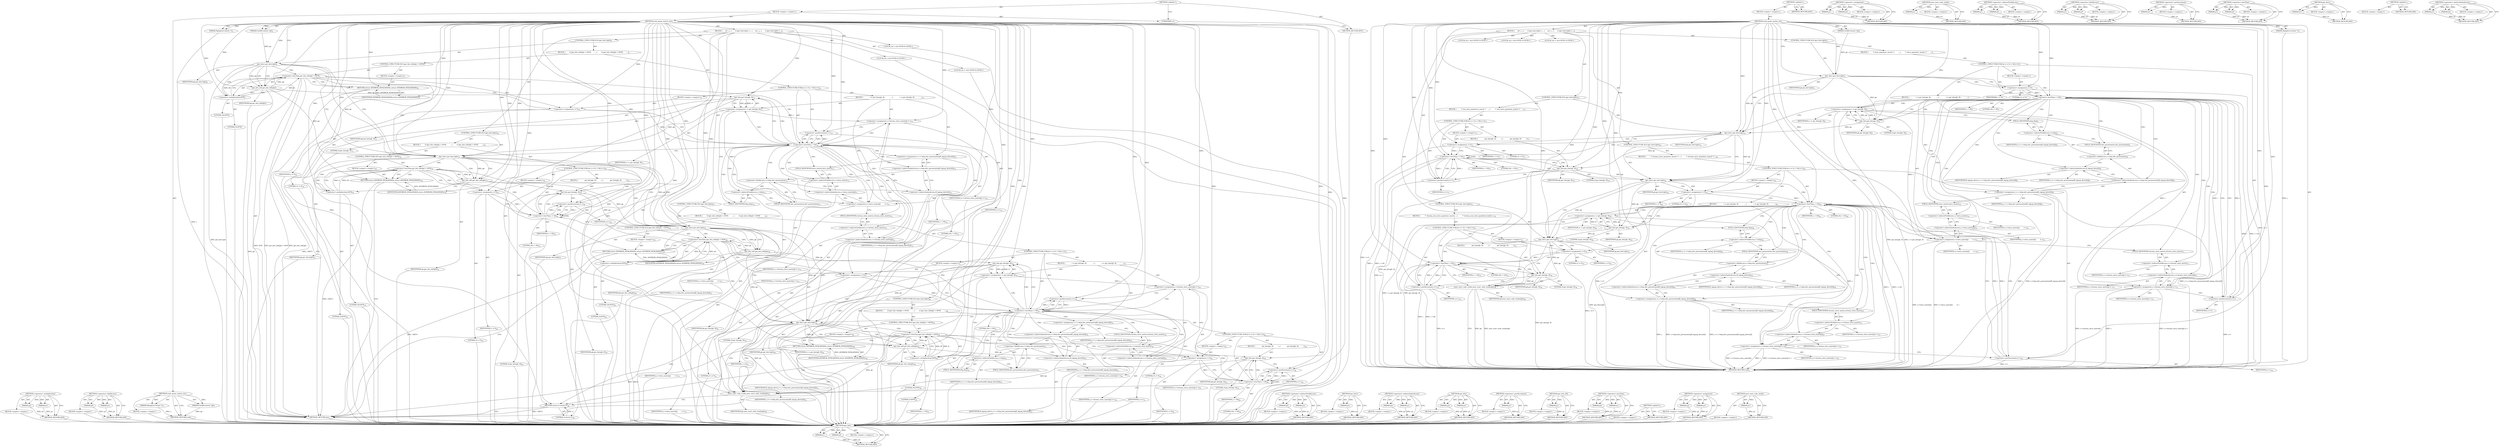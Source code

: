 digraph "next_start_code_studio" {
vulnerable_175 [label=<(METHOD,get_bits)>];
vulnerable_176 [label=<(PARAM,p1)>];
vulnerable_177 [label=<(PARAM,p2)>];
vulnerable_178 [label=<(BLOCK,&lt;empty&gt;,&lt;empty&gt;)>];
vulnerable_179 [label=<(METHOD_RETURN,ANY)>];
vulnerable_6 [label=<(METHOD,&lt;global&gt;)<SUB>1</SUB>>];
vulnerable_7 [label=<(BLOCK,&lt;empty&gt;,&lt;empty&gt;)<SUB>1</SUB>>];
vulnerable_8 [label=<(METHOD,read_quant_matrix_ext)<SUB>1</SUB>>];
vulnerable_9 [label=<(PARAM,MpegEncContext *s)<SUB>1</SUB>>];
vulnerable_10 [label=<(PARAM,GetBitContext *gb)<SUB>1</SUB>>];
vulnerable_11 [label=<(BLOCK,{
     int i, j, v;
 
     if (get_bits1(gb)) {...,{
     int i, j, v;
 
     if (get_bits1(gb)) {...)<SUB>2</SUB>>];
vulnerable_12 [label="<(LOCAL,int i: int)<SUB>3</SUB>>"];
vulnerable_13 [label="<(LOCAL,int j: int)<SUB>3</SUB>>"];
vulnerable_14 [label="<(LOCAL,int v: int)<SUB>3</SUB>>"];
vulnerable_15 [label=<(CONTROL_STRUCTURE,IF,if (get_bits1(gb)))<SUB>5</SUB>>];
vulnerable_16 [label=<(get_bits1,get_bits1(gb))<SUB>5</SUB>>];
vulnerable_17 [label=<(IDENTIFIER,gb,get_bits1(gb))<SUB>5</SUB>>];
vulnerable_18 [label=<(BLOCK,{
         /* intra_quantiser_matrix */
       ...,{
         /* intra_quantiser_matrix */
       ...)<SUB>5</SUB>>];
vulnerable_19 [label=<(CONTROL_STRUCTURE,FOR,for (i = 0;i &lt; 64;i++))<SUB>7</SUB>>];
vulnerable_20 [label=<(BLOCK,&lt;empty&gt;,&lt;empty&gt;)<SUB>7</SUB>>];
vulnerable_21 [label=<(&lt;operator&gt;.assignment,i = 0)<SUB>7</SUB>>];
vulnerable_22 [label=<(IDENTIFIER,i,i = 0)<SUB>7</SUB>>];
vulnerable_23 [label=<(LITERAL,0,i = 0)<SUB>7</SUB>>];
vulnerable_24 [label=<(&lt;operator&gt;.lessThan,i &lt; 64)<SUB>7</SUB>>];
vulnerable_25 [label=<(IDENTIFIER,i,i &lt; 64)<SUB>7</SUB>>];
vulnerable_26 [label=<(LITERAL,64,i &lt; 64)<SUB>7</SUB>>];
vulnerable_27 [label=<(&lt;operator&gt;.postIncrement,i++)<SUB>7</SUB>>];
vulnerable_28 [label=<(IDENTIFIER,i,i++)<SUB>7</SUB>>];
vulnerable_29 [label=<(BLOCK,{
             v = get_bits(gb, 8);
           ...,{
             v = get_bits(gb, 8);
           ...)<SUB>7</SUB>>];
vulnerable_30 [label=<(&lt;operator&gt;.assignment,v = get_bits(gb, 8))<SUB>8</SUB>>];
vulnerable_31 [label=<(IDENTIFIER,v,v = get_bits(gb, 8))<SUB>8</SUB>>];
vulnerable_32 [label=<(get_bits,get_bits(gb, 8))<SUB>8</SUB>>];
vulnerable_33 [label=<(IDENTIFIER,gb,get_bits(gb, 8))<SUB>8</SUB>>];
vulnerable_34 [label=<(LITERAL,8,get_bits(gb, 8))<SUB>8</SUB>>];
vulnerable_35 [label=<(&lt;operator&gt;.assignment,j = s-&gt;idsp.idct_permutation[ff_zigzag_direct[i]])<SUB>9</SUB>>];
vulnerable_36 [label=<(IDENTIFIER,j,j = s-&gt;idsp.idct_permutation[ff_zigzag_direct[i]])<SUB>9</SUB>>];
vulnerable_37 [label=<(&lt;operator&gt;.indirectIndexAccess,s-&gt;idsp.idct_permutation[ff_zigzag_direct[i]])<SUB>9</SUB>>];
vulnerable_38 [label=<(&lt;operator&gt;.fieldAccess,s-&gt;idsp.idct_permutation)<SUB>9</SUB>>];
vulnerable_39 [label=<(&lt;operator&gt;.indirectFieldAccess,s-&gt;idsp)<SUB>9</SUB>>];
vulnerable_40 [label=<(IDENTIFIER,s,j = s-&gt;idsp.idct_permutation[ff_zigzag_direct[i]])<SUB>9</SUB>>];
vulnerable_41 [label=<(FIELD_IDENTIFIER,idsp,idsp)<SUB>9</SUB>>];
vulnerable_42 [label=<(FIELD_IDENTIFIER,idct_permutation,idct_permutation)<SUB>9</SUB>>];
vulnerable_43 [label=<(&lt;operator&gt;.indirectIndexAccess,ff_zigzag_direct[i])<SUB>9</SUB>>];
vulnerable_44 [label=<(IDENTIFIER,ff_zigzag_direct,j = s-&gt;idsp.idct_permutation[ff_zigzag_direct[i]])<SUB>9</SUB>>];
vulnerable_45 [label=<(IDENTIFIER,i,j = s-&gt;idsp.idct_permutation[ff_zigzag_direct[i]])<SUB>9</SUB>>];
vulnerable_46 [label=<(&lt;operator&gt;.assignment,s-&gt;intra_matrix[j]        = v)<SUB>10</SUB>>];
vulnerable_47 [label=<(&lt;operator&gt;.indirectIndexAccess,s-&gt;intra_matrix[j])<SUB>10</SUB>>];
vulnerable_48 [label=<(&lt;operator&gt;.indirectFieldAccess,s-&gt;intra_matrix)<SUB>10</SUB>>];
vulnerable_49 [label=<(IDENTIFIER,s,s-&gt;intra_matrix[j]        = v)<SUB>10</SUB>>];
vulnerable_50 [label=<(FIELD_IDENTIFIER,intra_matrix,intra_matrix)<SUB>10</SUB>>];
vulnerable_51 [label=<(IDENTIFIER,j,s-&gt;intra_matrix[j]        = v)<SUB>10</SUB>>];
vulnerable_52 [label=<(IDENTIFIER,v,s-&gt;intra_matrix[j]        = v)<SUB>10</SUB>>];
vulnerable_53 [label=<(&lt;operator&gt;.assignment,s-&gt;chroma_intra_matrix[j] = v)<SUB>11</SUB>>];
vulnerable_54 [label=<(&lt;operator&gt;.indirectIndexAccess,s-&gt;chroma_intra_matrix[j])<SUB>11</SUB>>];
vulnerable_55 [label=<(&lt;operator&gt;.indirectFieldAccess,s-&gt;chroma_intra_matrix)<SUB>11</SUB>>];
vulnerable_56 [label=<(IDENTIFIER,s,s-&gt;chroma_intra_matrix[j] = v)<SUB>11</SUB>>];
vulnerable_57 [label=<(FIELD_IDENTIFIER,chroma_intra_matrix,chroma_intra_matrix)<SUB>11</SUB>>];
vulnerable_58 [label=<(IDENTIFIER,j,s-&gt;chroma_intra_matrix[j] = v)<SUB>11</SUB>>];
vulnerable_59 [label=<(IDENTIFIER,v,s-&gt;chroma_intra_matrix[j] = v)<SUB>11</SUB>>];
vulnerable_60 [label=<(CONTROL_STRUCTURE,IF,if (get_bits1(gb)))<SUB>15</SUB>>];
vulnerable_61 [label=<(get_bits1,get_bits1(gb))<SUB>15</SUB>>];
vulnerable_62 [label=<(IDENTIFIER,gb,get_bits1(gb))<SUB>15</SUB>>];
vulnerable_63 [label=<(BLOCK,{
         /* non_intra_quantiser_matrix */
   ...,{
         /* non_intra_quantiser_matrix */
   ...)<SUB>15</SUB>>];
vulnerable_64 [label=<(CONTROL_STRUCTURE,FOR,for (i = 0;i &lt; 64;i++))<SUB>17</SUB>>];
vulnerable_65 [label=<(BLOCK,&lt;empty&gt;,&lt;empty&gt;)<SUB>17</SUB>>];
vulnerable_66 [label=<(&lt;operator&gt;.assignment,i = 0)<SUB>17</SUB>>];
vulnerable_67 [label=<(IDENTIFIER,i,i = 0)<SUB>17</SUB>>];
vulnerable_68 [label=<(LITERAL,0,i = 0)<SUB>17</SUB>>];
vulnerable_69 [label=<(&lt;operator&gt;.lessThan,i &lt; 64)<SUB>17</SUB>>];
vulnerable_70 [label=<(IDENTIFIER,i,i &lt; 64)<SUB>17</SUB>>];
vulnerable_71 [label=<(LITERAL,64,i &lt; 64)<SUB>17</SUB>>];
vulnerable_72 [label=<(&lt;operator&gt;.postIncrement,i++)<SUB>17</SUB>>];
vulnerable_73 [label=<(IDENTIFIER,i,i++)<SUB>17</SUB>>];
vulnerable_74 [label=<(BLOCK,{
             get_bits(gb, 8);
         },{
             get_bits(gb, 8);
         })<SUB>17</SUB>>];
vulnerable_75 [label=<(get_bits,get_bits(gb, 8))<SUB>18</SUB>>];
vulnerable_76 [label=<(IDENTIFIER,gb,get_bits(gb, 8))<SUB>18</SUB>>];
vulnerable_77 [label=<(LITERAL,8,get_bits(gb, 8))<SUB>18</SUB>>];
vulnerable_78 [label=<(CONTROL_STRUCTURE,IF,if (get_bits1(gb)))<SUB>22</SUB>>];
vulnerable_79 [label=<(get_bits1,get_bits1(gb))<SUB>22</SUB>>];
vulnerable_80 [label=<(IDENTIFIER,gb,get_bits1(gb))<SUB>22</SUB>>];
vulnerable_81 [label=<(BLOCK,{
         /* chroma_intra_quantiser_matrix */
...,{
         /* chroma_intra_quantiser_matrix */
...)<SUB>22</SUB>>];
vulnerable_82 [label=<(CONTROL_STRUCTURE,FOR,for (i = 0;i &lt; 64;i++))<SUB>24</SUB>>];
vulnerable_83 [label=<(BLOCK,&lt;empty&gt;,&lt;empty&gt;)<SUB>24</SUB>>];
vulnerable_84 [label=<(&lt;operator&gt;.assignment,i = 0)<SUB>24</SUB>>];
vulnerable_85 [label=<(IDENTIFIER,i,i = 0)<SUB>24</SUB>>];
vulnerable_86 [label=<(LITERAL,0,i = 0)<SUB>24</SUB>>];
vulnerable_87 [label=<(&lt;operator&gt;.lessThan,i &lt; 64)<SUB>24</SUB>>];
vulnerable_88 [label=<(IDENTIFIER,i,i &lt; 64)<SUB>24</SUB>>];
vulnerable_89 [label=<(LITERAL,64,i &lt; 64)<SUB>24</SUB>>];
vulnerable_90 [label=<(&lt;operator&gt;.postIncrement,i++)<SUB>24</SUB>>];
vulnerable_91 [label=<(IDENTIFIER,i,i++)<SUB>24</SUB>>];
vulnerable_92 [label=<(BLOCK,{
             v = get_bits(gb, 8);
           ...,{
             v = get_bits(gb, 8);
           ...)<SUB>24</SUB>>];
vulnerable_93 [label=<(&lt;operator&gt;.assignment,v = get_bits(gb, 8))<SUB>25</SUB>>];
vulnerable_94 [label=<(IDENTIFIER,v,v = get_bits(gb, 8))<SUB>25</SUB>>];
vulnerable_95 [label=<(get_bits,get_bits(gb, 8))<SUB>25</SUB>>];
vulnerable_96 [label=<(IDENTIFIER,gb,get_bits(gb, 8))<SUB>25</SUB>>];
vulnerable_97 [label=<(LITERAL,8,get_bits(gb, 8))<SUB>25</SUB>>];
vulnerable_98 [label=<(&lt;operator&gt;.assignment,j = s-&gt;idsp.idct_permutation[ff_zigzag_direct[i]])<SUB>26</SUB>>];
vulnerable_99 [label=<(IDENTIFIER,j,j = s-&gt;idsp.idct_permutation[ff_zigzag_direct[i]])<SUB>26</SUB>>];
vulnerable_100 [label=<(&lt;operator&gt;.indirectIndexAccess,s-&gt;idsp.idct_permutation[ff_zigzag_direct[i]])<SUB>26</SUB>>];
vulnerable_101 [label=<(&lt;operator&gt;.fieldAccess,s-&gt;idsp.idct_permutation)<SUB>26</SUB>>];
vulnerable_102 [label=<(&lt;operator&gt;.indirectFieldAccess,s-&gt;idsp)<SUB>26</SUB>>];
vulnerable_103 [label=<(IDENTIFIER,s,j = s-&gt;idsp.idct_permutation[ff_zigzag_direct[i]])<SUB>26</SUB>>];
vulnerable_104 [label=<(FIELD_IDENTIFIER,idsp,idsp)<SUB>26</SUB>>];
vulnerable_105 [label=<(FIELD_IDENTIFIER,idct_permutation,idct_permutation)<SUB>26</SUB>>];
vulnerable_106 [label=<(&lt;operator&gt;.indirectIndexAccess,ff_zigzag_direct[i])<SUB>26</SUB>>];
vulnerable_107 [label=<(IDENTIFIER,ff_zigzag_direct,j = s-&gt;idsp.idct_permutation[ff_zigzag_direct[i]])<SUB>26</SUB>>];
vulnerable_108 [label=<(IDENTIFIER,i,j = s-&gt;idsp.idct_permutation[ff_zigzag_direct[i]])<SUB>26</SUB>>];
vulnerable_109 [label=<(&lt;operator&gt;.assignment,s-&gt;chroma_intra_matrix[j] = v)<SUB>27</SUB>>];
vulnerable_110 [label=<(&lt;operator&gt;.indirectIndexAccess,s-&gt;chroma_intra_matrix[j])<SUB>27</SUB>>];
vulnerable_111 [label=<(&lt;operator&gt;.indirectFieldAccess,s-&gt;chroma_intra_matrix)<SUB>27</SUB>>];
vulnerable_112 [label=<(IDENTIFIER,s,s-&gt;chroma_intra_matrix[j] = v)<SUB>27</SUB>>];
vulnerable_113 [label=<(FIELD_IDENTIFIER,chroma_intra_matrix,chroma_intra_matrix)<SUB>27</SUB>>];
vulnerable_114 [label=<(IDENTIFIER,j,s-&gt;chroma_intra_matrix[j] = v)<SUB>27</SUB>>];
vulnerable_115 [label=<(IDENTIFIER,v,s-&gt;chroma_intra_matrix[j] = v)<SUB>27</SUB>>];
vulnerable_116 [label=<(CONTROL_STRUCTURE,IF,if (get_bits1(gb)))<SUB>31</SUB>>];
vulnerable_117 [label=<(get_bits1,get_bits1(gb))<SUB>31</SUB>>];
vulnerable_118 [label=<(IDENTIFIER,gb,get_bits1(gb))<SUB>31</SUB>>];
vulnerable_119 [label=<(BLOCK,{
         /* chroma_non_intra_quantiser_matrix...,{
         /* chroma_non_intra_quantiser_matrix...)<SUB>31</SUB>>];
vulnerable_120 [label=<(CONTROL_STRUCTURE,FOR,for (i = 0;i &lt; 64;i++))<SUB>33</SUB>>];
vulnerable_121 [label=<(BLOCK,&lt;empty&gt;,&lt;empty&gt;)<SUB>33</SUB>>];
vulnerable_122 [label=<(&lt;operator&gt;.assignment,i = 0)<SUB>33</SUB>>];
vulnerable_123 [label=<(IDENTIFIER,i,i = 0)<SUB>33</SUB>>];
vulnerable_124 [label=<(LITERAL,0,i = 0)<SUB>33</SUB>>];
vulnerable_125 [label=<(&lt;operator&gt;.lessThan,i &lt; 64)<SUB>33</SUB>>];
vulnerable_126 [label=<(IDENTIFIER,i,i &lt; 64)<SUB>33</SUB>>];
vulnerable_127 [label=<(LITERAL,64,i &lt; 64)<SUB>33</SUB>>];
vulnerable_128 [label=<(&lt;operator&gt;.postIncrement,i++)<SUB>33</SUB>>];
vulnerable_129 [label=<(IDENTIFIER,i,i++)<SUB>33</SUB>>];
vulnerable_130 [label=<(BLOCK,{
             get_bits(gb, 8);
         },{
             get_bits(gb, 8);
         })<SUB>33</SUB>>];
vulnerable_131 [label=<(get_bits,get_bits(gb, 8))<SUB>34</SUB>>];
vulnerable_132 [label=<(IDENTIFIER,gb,get_bits(gb, 8))<SUB>34</SUB>>];
vulnerable_133 [label=<(LITERAL,8,get_bits(gb, 8))<SUB>34</SUB>>];
vulnerable_134 [label=<(next_start_code_studio,next_start_code_studio(gb))<SUB>38</SUB>>];
vulnerable_135 [label=<(IDENTIFIER,gb,next_start_code_studio(gb))<SUB>38</SUB>>];
vulnerable_136 [label=<(METHOD_RETURN,void)<SUB>1</SUB>>];
vulnerable_138 [label=<(METHOD_RETURN,ANY)<SUB>1</SUB>>];
vulnerable_161 [label=<(METHOD,&lt;operator&gt;.assignment)>];
vulnerable_162 [label=<(PARAM,p1)>];
vulnerable_163 [label=<(PARAM,p2)>];
vulnerable_164 [label=<(BLOCK,&lt;empty&gt;,&lt;empty&gt;)>];
vulnerable_165 [label=<(METHOD_RETURN,ANY)>];
vulnerable_195 [label=<(METHOD,next_start_code_studio)>];
vulnerable_196 [label=<(PARAM,p1)>];
vulnerable_197 [label=<(BLOCK,&lt;empty&gt;,&lt;empty&gt;)>];
vulnerable_198 [label=<(METHOD_RETURN,ANY)>];
vulnerable_190 [label=<(METHOD,&lt;operator&gt;.indirectFieldAccess)>];
vulnerable_191 [label=<(PARAM,p1)>];
vulnerable_192 [label=<(PARAM,p2)>];
vulnerable_193 [label=<(BLOCK,&lt;empty&gt;,&lt;empty&gt;)>];
vulnerable_194 [label=<(METHOD_RETURN,ANY)>];
vulnerable_185 [label=<(METHOD,&lt;operator&gt;.fieldAccess)>];
vulnerable_186 [label=<(PARAM,p1)>];
vulnerable_187 [label=<(PARAM,p2)>];
vulnerable_188 [label=<(BLOCK,&lt;empty&gt;,&lt;empty&gt;)>];
vulnerable_189 [label=<(METHOD_RETURN,ANY)>];
vulnerable_171 [label=<(METHOD,&lt;operator&gt;.postIncrement)>];
vulnerable_172 [label=<(PARAM,p1)>];
vulnerable_173 [label=<(BLOCK,&lt;empty&gt;,&lt;empty&gt;)>];
vulnerable_174 [label=<(METHOD_RETURN,ANY)>];
vulnerable_166 [label=<(METHOD,&lt;operator&gt;.lessThan)>];
vulnerable_167 [label=<(PARAM,p1)>];
vulnerable_168 [label=<(PARAM,p2)>];
vulnerable_169 [label=<(BLOCK,&lt;empty&gt;,&lt;empty&gt;)>];
vulnerable_170 [label=<(METHOD_RETURN,ANY)>];
vulnerable_157 [label=<(METHOD,get_bits1)>];
vulnerable_158 [label=<(PARAM,p1)>];
vulnerable_159 [label=<(BLOCK,&lt;empty&gt;,&lt;empty&gt;)>];
vulnerable_160 [label=<(METHOD_RETURN,ANY)>];
vulnerable_151 [label=<(METHOD,&lt;global&gt;)<SUB>1</SUB>>];
vulnerable_152 [label=<(BLOCK,&lt;empty&gt;,&lt;empty&gt;)>];
vulnerable_153 [label=<(METHOD_RETURN,ANY)>];
vulnerable_180 [label=<(METHOD,&lt;operator&gt;.indirectIndexAccess)>];
vulnerable_181 [label=<(PARAM,p1)>];
vulnerable_182 [label=<(PARAM,p2)>];
vulnerable_183 [label=<(BLOCK,&lt;empty&gt;,&lt;empty&gt;)>];
vulnerable_184 [label=<(METHOD_RETURN,ANY)>];
fixed_219 [label=<(METHOD,&lt;operator&gt;.multiplication)>];
fixed_220 [label=<(PARAM,p1)>];
fixed_221 [label=<(PARAM,p2)>];
fixed_222 [label=<(BLOCK,&lt;empty&gt;,&lt;empty&gt;)>];
fixed_223 [label=<(METHOD_RETURN,ANY)>];
fixed_243 [label=<(METHOD,&lt;operator&gt;.fieldAccess)>];
fixed_244 [label=<(PARAM,p1)>];
fixed_245 [label=<(PARAM,p2)>];
fixed_246 [label=<(BLOCK,&lt;empty&gt;,&lt;empty&gt;)>];
fixed_247 [label=<(METHOD_RETURN,ANY)>];
fixed_6 [label=<(METHOD,&lt;global&gt;)<SUB>1</SUB>>];
fixed_7 [label=<(BLOCK,&lt;empty&gt;,&lt;empty&gt;)<SUB>1</SUB>>];
fixed_8 [label=<(METHOD,read_quant_matrix_ext)<SUB>1</SUB>>];
fixed_9 [label=<(PARAM,MpegEncContext *s)<SUB>1</SUB>>];
fixed_10 [label=<(PARAM,GetBitContext *gb)<SUB>1</SUB>>];
fixed_11 [label=<(BLOCK,&lt;empty&gt;,&lt;empty&gt;)>];
fixed_12 [label=<(METHOD_RETURN,void)<SUB>1</SUB>>];
fixed_14 [label=<(UNKNOWN,),))<SUB>1</SUB>>];
fixed_15 [label=<(METHOD,read_quant_matrix_ext)<SUB>2</SUB>>];
fixed_16 [label=<(PARAM,MpegEncContext *s)<SUB>2</SUB>>];
fixed_17 [label=<(PARAM,GetBitContext *gb)<SUB>2</SUB>>];
fixed_18 [label=<(BLOCK,{
     int i, j, v;
 
     if (get_bits1(gb)) {...,{
     int i, j, v;
 
     if (get_bits1(gb)) {...)<SUB>3</SUB>>];
fixed_19 [label="<(LOCAL,int i: int)<SUB>4</SUB>>"];
fixed_20 [label="<(LOCAL,int j: int)<SUB>4</SUB>>"];
fixed_21 [label="<(LOCAL,int v: int)<SUB>4</SUB>>"];
fixed_22 [label=<(CONTROL_STRUCTURE,IF,if (get_bits1(gb)))<SUB>6</SUB>>];
fixed_23 [label=<(get_bits1,get_bits1(gb))<SUB>6</SUB>>];
fixed_24 [label=<(IDENTIFIER,gb,get_bits1(gb))<SUB>6</SUB>>];
fixed_25 [label=<(BLOCK,{
        if (get_bits_left(gb) &lt; 64*8)
       ...,{
        if (get_bits_left(gb) &lt; 64*8)
       ...)<SUB>6</SUB>>];
fixed_26 [label=<(CONTROL_STRUCTURE,IF,if (get_bits_left(gb) &lt; 64*8))<SUB>7</SUB>>];
fixed_27 [label=<(&lt;operator&gt;.lessThan,get_bits_left(gb) &lt; 64*8)<SUB>7</SUB>>];
fixed_28 [label=<(get_bits_left,get_bits_left(gb))<SUB>7</SUB>>];
fixed_29 [label=<(IDENTIFIER,gb,get_bits_left(gb))<SUB>7</SUB>>];
fixed_30 [label=<(&lt;operator&gt;.multiplication,64*8)<SUB>7</SUB>>];
fixed_31 [label=<(LITERAL,64,64*8)<SUB>7</SUB>>];
fixed_32 [label=<(LITERAL,8,64*8)<SUB>7</SUB>>];
fixed_33 [label=<(BLOCK,&lt;empty&gt;,&lt;empty&gt;)<SUB>8</SUB>>];
fixed_34 [label=<(RETURN,return AVERROR_INVALIDDATA;,return AVERROR_INVALIDDATA;)<SUB>8</SUB>>];
fixed_35 [label=<(IDENTIFIER,AVERROR_INVALIDDATA,return AVERROR_INVALIDDATA;)<SUB>8</SUB>>];
fixed_36 [label=<(CONTROL_STRUCTURE,FOR,for (i = 0;i &lt; 64;i++))<SUB>10</SUB>>];
fixed_37 [label=<(BLOCK,&lt;empty&gt;,&lt;empty&gt;)<SUB>10</SUB>>];
fixed_38 [label=<(&lt;operator&gt;.assignment,i = 0)<SUB>10</SUB>>];
fixed_39 [label=<(IDENTIFIER,i,i = 0)<SUB>10</SUB>>];
fixed_40 [label=<(LITERAL,0,i = 0)<SUB>10</SUB>>];
fixed_41 [label=<(&lt;operator&gt;.lessThan,i &lt; 64)<SUB>10</SUB>>];
fixed_42 [label=<(IDENTIFIER,i,i &lt; 64)<SUB>10</SUB>>];
fixed_43 [label=<(LITERAL,64,i &lt; 64)<SUB>10</SUB>>];
fixed_44 [label=<(&lt;operator&gt;.postIncrement,i++)<SUB>10</SUB>>];
fixed_45 [label=<(IDENTIFIER,i,i++)<SUB>10</SUB>>];
fixed_46 [label=<(BLOCK,{
             v = get_bits(gb, 8);
           ...,{
             v = get_bits(gb, 8);
           ...)<SUB>10</SUB>>];
fixed_47 [label=<(&lt;operator&gt;.assignment,v = get_bits(gb, 8))<SUB>11</SUB>>];
fixed_48 [label=<(IDENTIFIER,v,v = get_bits(gb, 8))<SUB>11</SUB>>];
fixed_49 [label=<(get_bits,get_bits(gb, 8))<SUB>11</SUB>>];
fixed_50 [label=<(IDENTIFIER,gb,get_bits(gb, 8))<SUB>11</SUB>>];
fixed_51 [label=<(LITERAL,8,get_bits(gb, 8))<SUB>11</SUB>>];
fixed_52 [label=<(&lt;operator&gt;.assignment,j = s-&gt;idsp.idct_permutation[ff_zigzag_direct[i]])<SUB>12</SUB>>];
fixed_53 [label=<(IDENTIFIER,j,j = s-&gt;idsp.idct_permutation[ff_zigzag_direct[i]])<SUB>12</SUB>>];
fixed_54 [label=<(&lt;operator&gt;.indirectIndexAccess,s-&gt;idsp.idct_permutation[ff_zigzag_direct[i]])<SUB>12</SUB>>];
fixed_55 [label=<(&lt;operator&gt;.fieldAccess,s-&gt;idsp.idct_permutation)<SUB>12</SUB>>];
fixed_56 [label=<(&lt;operator&gt;.indirectFieldAccess,s-&gt;idsp)<SUB>12</SUB>>];
fixed_57 [label=<(IDENTIFIER,s,j = s-&gt;idsp.idct_permutation[ff_zigzag_direct[i]])<SUB>12</SUB>>];
fixed_58 [label=<(FIELD_IDENTIFIER,idsp,idsp)<SUB>12</SUB>>];
fixed_59 [label=<(FIELD_IDENTIFIER,idct_permutation,idct_permutation)<SUB>12</SUB>>];
fixed_60 [label=<(&lt;operator&gt;.indirectIndexAccess,ff_zigzag_direct[i])<SUB>12</SUB>>];
fixed_61 [label=<(IDENTIFIER,ff_zigzag_direct,j = s-&gt;idsp.idct_permutation[ff_zigzag_direct[i]])<SUB>12</SUB>>];
fixed_62 [label=<(IDENTIFIER,i,j = s-&gt;idsp.idct_permutation[ff_zigzag_direct[i]])<SUB>12</SUB>>];
fixed_63 [label=<(&lt;operator&gt;.assignment,s-&gt;intra_matrix[j]        = v)<SUB>13</SUB>>];
fixed_64 [label=<(&lt;operator&gt;.indirectIndexAccess,s-&gt;intra_matrix[j])<SUB>13</SUB>>];
fixed_65 [label=<(&lt;operator&gt;.indirectFieldAccess,s-&gt;intra_matrix)<SUB>13</SUB>>];
fixed_66 [label=<(IDENTIFIER,s,s-&gt;intra_matrix[j]        = v)<SUB>13</SUB>>];
fixed_67 [label=<(FIELD_IDENTIFIER,intra_matrix,intra_matrix)<SUB>13</SUB>>];
fixed_68 [label=<(IDENTIFIER,j,s-&gt;intra_matrix[j]        = v)<SUB>13</SUB>>];
fixed_69 [label=<(IDENTIFIER,v,s-&gt;intra_matrix[j]        = v)<SUB>13</SUB>>];
fixed_70 [label=<(&lt;operator&gt;.assignment,s-&gt;chroma_intra_matrix[j] = v)<SUB>14</SUB>>];
fixed_71 [label=<(&lt;operator&gt;.indirectIndexAccess,s-&gt;chroma_intra_matrix[j])<SUB>14</SUB>>];
fixed_72 [label=<(&lt;operator&gt;.indirectFieldAccess,s-&gt;chroma_intra_matrix)<SUB>14</SUB>>];
fixed_73 [label=<(IDENTIFIER,s,s-&gt;chroma_intra_matrix[j] = v)<SUB>14</SUB>>];
fixed_74 [label=<(FIELD_IDENTIFIER,chroma_intra_matrix,chroma_intra_matrix)<SUB>14</SUB>>];
fixed_75 [label=<(IDENTIFIER,j,s-&gt;chroma_intra_matrix[j] = v)<SUB>14</SUB>>];
fixed_76 [label=<(IDENTIFIER,v,s-&gt;chroma_intra_matrix[j] = v)<SUB>14</SUB>>];
fixed_77 [label=<(CONTROL_STRUCTURE,IF,if (get_bits1(gb)))<SUB>18</SUB>>];
fixed_78 [label=<(get_bits1,get_bits1(gb))<SUB>18</SUB>>];
fixed_79 [label=<(IDENTIFIER,gb,get_bits1(gb))<SUB>18</SUB>>];
fixed_80 [label=<(BLOCK,{
        if (get_bits_left(gb) &lt; 64*8)
       ...,{
        if (get_bits_left(gb) &lt; 64*8)
       ...)<SUB>18</SUB>>];
fixed_81 [label=<(CONTROL_STRUCTURE,IF,if (get_bits_left(gb) &lt; 64*8))<SUB>19</SUB>>];
fixed_82 [label=<(&lt;operator&gt;.lessThan,get_bits_left(gb) &lt; 64*8)<SUB>19</SUB>>];
fixed_83 [label=<(get_bits_left,get_bits_left(gb))<SUB>19</SUB>>];
fixed_84 [label=<(IDENTIFIER,gb,get_bits_left(gb))<SUB>19</SUB>>];
fixed_85 [label=<(&lt;operator&gt;.multiplication,64*8)<SUB>19</SUB>>];
fixed_86 [label=<(LITERAL,64,64*8)<SUB>19</SUB>>];
fixed_87 [label=<(LITERAL,8,64*8)<SUB>19</SUB>>];
fixed_88 [label=<(BLOCK,&lt;empty&gt;,&lt;empty&gt;)<SUB>20</SUB>>];
fixed_89 [label=<(RETURN,return AVERROR_INVALIDDATA;,return AVERROR_INVALIDDATA;)<SUB>20</SUB>>];
fixed_90 [label=<(IDENTIFIER,AVERROR_INVALIDDATA,return AVERROR_INVALIDDATA;)<SUB>20</SUB>>];
fixed_91 [label=<(CONTROL_STRUCTURE,FOR,for (i = 0;i &lt; 64;i++))<SUB>22</SUB>>];
fixed_92 [label=<(BLOCK,&lt;empty&gt;,&lt;empty&gt;)<SUB>22</SUB>>];
fixed_93 [label=<(&lt;operator&gt;.assignment,i = 0)<SUB>22</SUB>>];
fixed_94 [label=<(IDENTIFIER,i,i = 0)<SUB>22</SUB>>];
fixed_95 [label=<(LITERAL,0,i = 0)<SUB>22</SUB>>];
fixed_96 [label=<(&lt;operator&gt;.lessThan,i &lt; 64)<SUB>22</SUB>>];
fixed_97 [label=<(IDENTIFIER,i,i &lt; 64)<SUB>22</SUB>>];
fixed_98 [label=<(LITERAL,64,i &lt; 64)<SUB>22</SUB>>];
fixed_99 [label=<(&lt;operator&gt;.postIncrement,i++)<SUB>22</SUB>>];
fixed_100 [label=<(IDENTIFIER,i,i++)<SUB>22</SUB>>];
fixed_101 [label=<(BLOCK,{
             get_bits(gb, 8);
         },{
             get_bits(gb, 8);
         })<SUB>22</SUB>>];
fixed_102 [label=<(get_bits,get_bits(gb, 8))<SUB>23</SUB>>];
fixed_103 [label=<(IDENTIFIER,gb,get_bits(gb, 8))<SUB>23</SUB>>];
fixed_104 [label=<(LITERAL,8,get_bits(gb, 8))<SUB>23</SUB>>];
fixed_105 [label=<(CONTROL_STRUCTURE,IF,if (get_bits1(gb)))<SUB>27</SUB>>];
fixed_106 [label=<(get_bits1,get_bits1(gb))<SUB>27</SUB>>];
fixed_107 [label=<(IDENTIFIER,gb,get_bits1(gb))<SUB>27</SUB>>];
fixed_108 [label=<(BLOCK,{
        if (get_bits_left(gb) &lt; 64*8)
       ...,{
        if (get_bits_left(gb) &lt; 64*8)
       ...)<SUB>27</SUB>>];
fixed_109 [label=<(CONTROL_STRUCTURE,IF,if (get_bits_left(gb) &lt; 64*8))<SUB>28</SUB>>];
fixed_110 [label=<(&lt;operator&gt;.lessThan,get_bits_left(gb) &lt; 64*8)<SUB>28</SUB>>];
fixed_111 [label=<(get_bits_left,get_bits_left(gb))<SUB>28</SUB>>];
fixed_112 [label=<(IDENTIFIER,gb,get_bits_left(gb))<SUB>28</SUB>>];
fixed_113 [label=<(&lt;operator&gt;.multiplication,64*8)<SUB>28</SUB>>];
fixed_114 [label=<(LITERAL,64,64*8)<SUB>28</SUB>>];
fixed_115 [label=<(LITERAL,8,64*8)<SUB>28</SUB>>];
fixed_116 [label=<(BLOCK,&lt;empty&gt;,&lt;empty&gt;)<SUB>29</SUB>>];
fixed_117 [label=<(RETURN,return AVERROR_INVALIDDATA;,return AVERROR_INVALIDDATA;)<SUB>29</SUB>>];
fixed_118 [label=<(IDENTIFIER,AVERROR_INVALIDDATA,return AVERROR_INVALIDDATA;)<SUB>29</SUB>>];
fixed_119 [label=<(CONTROL_STRUCTURE,FOR,for (i = 0;i &lt; 64;i++))<SUB>31</SUB>>];
fixed_120 [label=<(BLOCK,&lt;empty&gt;,&lt;empty&gt;)<SUB>31</SUB>>];
fixed_121 [label=<(&lt;operator&gt;.assignment,i = 0)<SUB>31</SUB>>];
fixed_122 [label=<(IDENTIFIER,i,i = 0)<SUB>31</SUB>>];
fixed_123 [label=<(LITERAL,0,i = 0)<SUB>31</SUB>>];
fixed_124 [label=<(&lt;operator&gt;.lessThan,i &lt; 64)<SUB>31</SUB>>];
fixed_125 [label=<(IDENTIFIER,i,i &lt; 64)<SUB>31</SUB>>];
fixed_126 [label=<(LITERAL,64,i &lt; 64)<SUB>31</SUB>>];
fixed_127 [label=<(&lt;operator&gt;.postIncrement,i++)<SUB>31</SUB>>];
fixed_128 [label=<(IDENTIFIER,i,i++)<SUB>31</SUB>>];
fixed_129 [label=<(BLOCK,{
             v = get_bits(gb, 8);
           ...,{
             v = get_bits(gb, 8);
           ...)<SUB>31</SUB>>];
fixed_130 [label=<(&lt;operator&gt;.assignment,v = get_bits(gb, 8))<SUB>32</SUB>>];
fixed_131 [label=<(IDENTIFIER,v,v = get_bits(gb, 8))<SUB>32</SUB>>];
fixed_132 [label=<(get_bits,get_bits(gb, 8))<SUB>32</SUB>>];
fixed_133 [label=<(IDENTIFIER,gb,get_bits(gb, 8))<SUB>32</SUB>>];
fixed_134 [label=<(LITERAL,8,get_bits(gb, 8))<SUB>32</SUB>>];
fixed_135 [label=<(&lt;operator&gt;.assignment,j = s-&gt;idsp.idct_permutation[ff_zigzag_direct[i]])<SUB>33</SUB>>];
fixed_136 [label=<(IDENTIFIER,j,j = s-&gt;idsp.idct_permutation[ff_zigzag_direct[i]])<SUB>33</SUB>>];
fixed_137 [label=<(&lt;operator&gt;.indirectIndexAccess,s-&gt;idsp.idct_permutation[ff_zigzag_direct[i]])<SUB>33</SUB>>];
fixed_138 [label=<(&lt;operator&gt;.fieldAccess,s-&gt;idsp.idct_permutation)<SUB>33</SUB>>];
fixed_139 [label=<(&lt;operator&gt;.indirectFieldAccess,s-&gt;idsp)<SUB>33</SUB>>];
fixed_140 [label=<(IDENTIFIER,s,j = s-&gt;idsp.idct_permutation[ff_zigzag_direct[i]])<SUB>33</SUB>>];
fixed_141 [label=<(FIELD_IDENTIFIER,idsp,idsp)<SUB>33</SUB>>];
fixed_142 [label=<(FIELD_IDENTIFIER,idct_permutation,idct_permutation)<SUB>33</SUB>>];
fixed_143 [label=<(&lt;operator&gt;.indirectIndexAccess,ff_zigzag_direct[i])<SUB>33</SUB>>];
fixed_144 [label=<(IDENTIFIER,ff_zigzag_direct,j = s-&gt;idsp.idct_permutation[ff_zigzag_direct[i]])<SUB>33</SUB>>];
fixed_145 [label=<(IDENTIFIER,i,j = s-&gt;idsp.idct_permutation[ff_zigzag_direct[i]])<SUB>33</SUB>>];
fixed_146 [label=<(&lt;operator&gt;.assignment,s-&gt;chroma_intra_matrix[j] = v)<SUB>34</SUB>>];
fixed_147 [label=<(&lt;operator&gt;.indirectIndexAccess,s-&gt;chroma_intra_matrix[j])<SUB>34</SUB>>];
fixed_148 [label=<(&lt;operator&gt;.indirectFieldAccess,s-&gt;chroma_intra_matrix)<SUB>34</SUB>>];
fixed_149 [label=<(IDENTIFIER,s,s-&gt;chroma_intra_matrix[j] = v)<SUB>34</SUB>>];
fixed_150 [label=<(FIELD_IDENTIFIER,chroma_intra_matrix,chroma_intra_matrix)<SUB>34</SUB>>];
fixed_151 [label=<(IDENTIFIER,j,s-&gt;chroma_intra_matrix[j] = v)<SUB>34</SUB>>];
fixed_152 [label=<(IDENTIFIER,v,s-&gt;chroma_intra_matrix[j] = v)<SUB>34</SUB>>];
fixed_153 [label=<(CONTROL_STRUCTURE,IF,if (get_bits1(gb)))<SUB>38</SUB>>];
fixed_154 [label=<(get_bits1,get_bits1(gb))<SUB>38</SUB>>];
fixed_155 [label=<(IDENTIFIER,gb,get_bits1(gb))<SUB>38</SUB>>];
fixed_156 [label=<(BLOCK,{
        if (get_bits_left(gb) &lt; 64*8)
       ...,{
        if (get_bits_left(gb) &lt; 64*8)
       ...)<SUB>38</SUB>>];
fixed_157 [label=<(CONTROL_STRUCTURE,IF,if (get_bits_left(gb) &lt; 64*8))<SUB>39</SUB>>];
fixed_158 [label=<(&lt;operator&gt;.lessThan,get_bits_left(gb) &lt; 64*8)<SUB>39</SUB>>];
fixed_159 [label=<(get_bits_left,get_bits_left(gb))<SUB>39</SUB>>];
fixed_160 [label=<(IDENTIFIER,gb,get_bits_left(gb))<SUB>39</SUB>>];
fixed_161 [label=<(&lt;operator&gt;.multiplication,64*8)<SUB>39</SUB>>];
fixed_162 [label=<(LITERAL,64,64*8)<SUB>39</SUB>>];
fixed_163 [label=<(LITERAL,8,64*8)<SUB>39</SUB>>];
fixed_164 [label=<(BLOCK,&lt;empty&gt;,&lt;empty&gt;)<SUB>40</SUB>>];
fixed_165 [label=<(RETURN,return AVERROR_INVALIDDATA;,return AVERROR_INVALIDDATA;)<SUB>40</SUB>>];
fixed_166 [label=<(IDENTIFIER,AVERROR_INVALIDDATA,return AVERROR_INVALIDDATA;)<SUB>40</SUB>>];
fixed_167 [label=<(CONTROL_STRUCTURE,FOR,for (i = 0;i &lt; 64;i++))<SUB>42</SUB>>];
fixed_168 [label=<(BLOCK,&lt;empty&gt;,&lt;empty&gt;)<SUB>42</SUB>>];
fixed_169 [label=<(&lt;operator&gt;.assignment,i = 0)<SUB>42</SUB>>];
fixed_170 [label=<(IDENTIFIER,i,i = 0)<SUB>42</SUB>>];
fixed_171 [label=<(LITERAL,0,i = 0)<SUB>42</SUB>>];
fixed_172 [label=<(&lt;operator&gt;.lessThan,i &lt; 64)<SUB>42</SUB>>];
fixed_173 [label=<(IDENTIFIER,i,i &lt; 64)<SUB>42</SUB>>];
fixed_174 [label=<(LITERAL,64,i &lt; 64)<SUB>42</SUB>>];
fixed_175 [label=<(&lt;operator&gt;.postIncrement,i++)<SUB>42</SUB>>];
fixed_176 [label=<(IDENTIFIER,i,i++)<SUB>42</SUB>>];
fixed_177 [label=<(BLOCK,{
             get_bits(gb, 8);
         },{
             get_bits(gb, 8);
         })<SUB>42</SUB>>];
fixed_178 [label=<(get_bits,get_bits(gb, 8))<SUB>43</SUB>>];
fixed_179 [label=<(IDENTIFIER,gb,get_bits(gb, 8))<SUB>43</SUB>>];
fixed_180 [label=<(LITERAL,8,get_bits(gb, 8))<SUB>43</SUB>>];
fixed_181 [label=<(next_start_code_studio,next_start_code_studio(gb))<SUB>47</SUB>>];
fixed_182 [label=<(IDENTIFIER,gb,next_start_code_studio(gb))<SUB>47</SUB>>];
fixed_183 [label=<(RETURN,return 0;,return 0;)<SUB>48</SUB>>];
fixed_184 [label=<(LITERAL,0,return 0;)<SUB>48</SUB>>];
fixed_185 [label=<(METHOD_RETURN,int)<SUB>2</SUB>>];
fixed_187 [label=<(METHOD_RETURN,ANY)<SUB>1</SUB>>];
fixed_248 [label=<(METHOD,&lt;operator&gt;.indirectFieldAccess)>];
fixed_249 [label=<(PARAM,p1)>];
fixed_250 [label=<(PARAM,p2)>];
fixed_251 [label=<(BLOCK,&lt;empty&gt;,&lt;empty&gt;)>];
fixed_252 [label=<(METHOD_RETURN,ANY)>];
fixed_206 [label=<(METHOD,get_bits1)>];
fixed_207 [label=<(PARAM,p1)>];
fixed_208 [label=<(BLOCK,&lt;empty&gt;,&lt;empty&gt;)>];
fixed_209 [label=<(METHOD_RETURN,ANY)>];
fixed_238 [label=<(METHOD,&lt;operator&gt;.indirectIndexAccess)>];
fixed_239 [label=<(PARAM,p1)>];
fixed_240 [label=<(PARAM,p2)>];
fixed_241 [label=<(BLOCK,&lt;empty&gt;,&lt;empty&gt;)>];
fixed_242 [label=<(METHOD_RETURN,ANY)>];
fixed_233 [label=<(METHOD,get_bits)>];
fixed_234 [label=<(PARAM,p1)>];
fixed_235 [label=<(PARAM,p2)>];
fixed_236 [label=<(BLOCK,&lt;empty&gt;,&lt;empty&gt;)>];
fixed_237 [label=<(METHOD_RETURN,ANY)>];
fixed_229 [label=<(METHOD,&lt;operator&gt;.postIncrement)>];
fixed_230 [label=<(PARAM,p1)>];
fixed_231 [label=<(BLOCK,&lt;empty&gt;,&lt;empty&gt;)>];
fixed_232 [label=<(METHOD_RETURN,ANY)>];
fixed_215 [label=<(METHOD,get_bits_left)>];
fixed_216 [label=<(PARAM,p1)>];
fixed_217 [label=<(BLOCK,&lt;empty&gt;,&lt;empty&gt;)>];
fixed_218 [label=<(METHOD_RETURN,ANY)>];
fixed_210 [label=<(METHOD,&lt;operator&gt;.lessThan)>];
fixed_211 [label=<(PARAM,p1)>];
fixed_212 [label=<(PARAM,p2)>];
fixed_213 [label=<(BLOCK,&lt;empty&gt;,&lt;empty&gt;)>];
fixed_214 [label=<(METHOD_RETURN,ANY)>];
fixed_200 [label=<(METHOD,&lt;global&gt;)<SUB>1</SUB>>];
fixed_201 [label=<(BLOCK,&lt;empty&gt;,&lt;empty&gt;)>];
fixed_202 [label=<(METHOD_RETURN,ANY)>];
fixed_224 [label=<(METHOD,&lt;operator&gt;.assignment)>];
fixed_225 [label=<(PARAM,p1)>];
fixed_226 [label=<(PARAM,p2)>];
fixed_227 [label=<(BLOCK,&lt;empty&gt;,&lt;empty&gt;)>];
fixed_228 [label=<(METHOD_RETURN,ANY)>];
fixed_253 [label=<(METHOD,next_start_code_studio)>];
fixed_254 [label=<(PARAM,p1)>];
fixed_255 [label=<(BLOCK,&lt;empty&gt;,&lt;empty&gt;)>];
fixed_256 [label=<(METHOD_RETURN,ANY)>];
vulnerable_175 -> vulnerable_176  [key=0, label="AST: "];
vulnerable_175 -> vulnerable_176  [key=1, label="DDG: "];
vulnerable_175 -> vulnerable_178  [key=0, label="AST: "];
vulnerable_175 -> vulnerable_177  [key=0, label="AST: "];
vulnerable_175 -> vulnerable_177  [key=1, label="DDG: "];
vulnerable_175 -> vulnerable_179  [key=0, label="AST: "];
vulnerable_175 -> vulnerable_179  [key=1, label="CFG: "];
vulnerable_176 -> vulnerable_179  [key=0, label="DDG: p1"];
vulnerable_177 -> vulnerable_179  [key=0, label="DDG: p2"];
vulnerable_6 -> vulnerable_7  [key=0, label="AST: "];
vulnerable_6 -> vulnerable_138  [key=0, label="AST: "];
vulnerable_6 -> vulnerable_138  [key=1, label="CFG: "];
vulnerable_7 -> vulnerable_8  [key=0, label="AST: "];
vulnerable_8 -> vulnerable_9  [key=0, label="AST: "];
vulnerable_8 -> vulnerable_9  [key=1, label="DDG: "];
vulnerable_8 -> vulnerable_10  [key=0, label="AST: "];
vulnerable_8 -> vulnerable_10  [key=1, label="DDG: "];
vulnerable_8 -> vulnerable_11  [key=0, label="AST: "];
vulnerable_8 -> vulnerable_136  [key=0, label="AST: "];
vulnerable_8 -> vulnerable_16  [key=0, label="CFG: "];
vulnerable_8 -> vulnerable_16  [key=1, label="DDG: "];
vulnerable_8 -> vulnerable_134  [key=0, label="DDG: "];
vulnerable_8 -> vulnerable_61  [key=0, label="DDG: "];
vulnerable_8 -> vulnerable_79  [key=0, label="DDG: "];
vulnerable_8 -> vulnerable_117  [key=0, label="DDG: "];
vulnerable_8 -> vulnerable_21  [key=0, label="DDG: "];
vulnerable_8 -> vulnerable_24  [key=0, label="DDG: "];
vulnerable_8 -> vulnerable_27  [key=0, label="DDG: "];
vulnerable_8 -> vulnerable_46  [key=0, label="DDG: "];
vulnerable_8 -> vulnerable_53  [key=0, label="DDG: "];
vulnerable_8 -> vulnerable_66  [key=0, label="DDG: "];
vulnerable_8 -> vulnerable_69  [key=0, label="DDG: "];
vulnerable_8 -> vulnerable_72  [key=0, label="DDG: "];
vulnerable_8 -> vulnerable_84  [key=0, label="DDG: "];
vulnerable_8 -> vulnerable_87  [key=0, label="DDG: "];
vulnerable_8 -> vulnerable_90  [key=0, label="DDG: "];
vulnerable_8 -> vulnerable_109  [key=0, label="DDG: "];
vulnerable_8 -> vulnerable_122  [key=0, label="DDG: "];
vulnerable_8 -> vulnerable_125  [key=0, label="DDG: "];
vulnerable_8 -> vulnerable_128  [key=0, label="DDG: "];
vulnerable_8 -> vulnerable_75  [key=0, label="DDG: "];
vulnerable_8 -> vulnerable_131  [key=0, label="DDG: "];
vulnerable_8 -> vulnerable_32  [key=0, label="DDG: "];
vulnerable_8 -> vulnerable_95  [key=0, label="DDG: "];
vulnerable_9 -> vulnerable_136  [key=0, label="DDG: s"];
vulnerable_10 -> vulnerable_16  [key=0, label="DDG: gb"];
vulnerable_11 -> vulnerable_12  [key=0, label="AST: "];
vulnerable_11 -> vulnerable_13  [key=0, label="AST: "];
vulnerable_11 -> vulnerable_14  [key=0, label="AST: "];
vulnerable_11 -> vulnerable_15  [key=0, label="AST: "];
vulnerable_11 -> vulnerable_60  [key=0, label="AST: "];
vulnerable_11 -> vulnerable_78  [key=0, label="AST: "];
vulnerable_11 -> vulnerable_116  [key=0, label="AST: "];
vulnerable_11 -> vulnerable_134  [key=0, label="AST: "];
vulnerable_15 -> vulnerable_16  [key=0, label="AST: "];
vulnerable_15 -> vulnerable_18  [key=0, label="AST: "];
vulnerable_16 -> vulnerable_17  [key=0, label="AST: "];
vulnerable_16 -> vulnerable_21  [key=0, label="CFG: "];
vulnerable_16 -> vulnerable_21  [key=1, label="CDG: "];
vulnerable_16 -> vulnerable_61  [key=0, label="CFG: "];
vulnerable_16 -> vulnerable_61  [key=1, label="DDG: gb"];
vulnerable_16 -> vulnerable_32  [key=0, label="DDG: gb"];
vulnerable_16 -> vulnerable_24  [key=0, label="CDG: "];
vulnerable_18 -> vulnerable_19  [key=0, label="AST: "];
vulnerable_19 -> vulnerable_20  [key=0, label="AST: "];
vulnerable_19 -> vulnerable_24  [key=0, label="AST: "];
vulnerable_19 -> vulnerable_27  [key=0, label="AST: "];
vulnerable_19 -> vulnerable_29  [key=0, label="AST: "];
vulnerable_20 -> vulnerable_21  [key=0, label="AST: "];
vulnerable_21 -> vulnerable_22  [key=0, label="AST: "];
vulnerable_21 -> vulnerable_23  [key=0, label="AST: "];
vulnerable_21 -> vulnerable_24  [key=0, label="CFG: "];
vulnerable_21 -> vulnerable_24  [key=1, label="DDG: i"];
vulnerable_21 -> vulnerable_136  [key=0, label="DDG: i = 0"];
vulnerable_24 -> vulnerable_25  [key=0, label="AST: "];
vulnerable_24 -> vulnerable_26  [key=0, label="AST: "];
vulnerable_24 -> vulnerable_32  [key=0, label="CFG: "];
vulnerable_24 -> vulnerable_32  [key=1, label="CDG: "];
vulnerable_24 -> vulnerable_61  [key=0, label="CFG: "];
vulnerable_24 -> vulnerable_136  [key=0, label="DDG: i"];
vulnerable_24 -> vulnerable_136  [key=1, label="DDG: i &lt; 64"];
vulnerable_24 -> vulnerable_27  [key=0, label="DDG: i"];
vulnerable_24 -> vulnerable_27  [key=1, label="CDG: "];
vulnerable_24 -> vulnerable_47  [key=0, label="CDG: "];
vulnerable_24 -> vulnerable_30  [key=0, label="CDG: "];
vulnerable_24 -> vulnerable_48  [key=0, label="CDG: "];
vulnerable_24 -> vulnerable_42  [key=0, label="CDG: "];
vulnerable_24 -> vulnerable_57  [key=0, label="CDG: "];
vulnerable_24 -> vulnerable_37  [key=0, label="CDG: "];
vulnerable_24 -> vulnerable_46  [key=0, label="CDG: "];
vulnerable_24 -> vulnerable_38  [key=0, label="CDG: "];
vulnerable_24 -> vulnerable_50  [key=0, label="CDG: "];
vulnerable_24 -> vulnerable_35  [key=0, label="CDG: "];
vulnerable_24 -> vulnerable_54  [key=0, label="CDG: "];
vulnerable_24 -> vulnerable_43  [key=0, label="CDG: "];
vulnerable_24 -> vulnerable_24  [key=0, label="CDG: "];
vulnerable_24 -> vulnerable_53  [key=0, label="CDG: "];
vulnerable_24 -> vulnerable_41  [key=0, label="CDG: "];
vulnerable_24 -> vulnerable_55  [key=0, label="CDG: "];
vulnerable_24 -> vulnerable_39  [key=0, label="CDG: "];
vulnerable_27 -> vulnerable_28  [key=0, label="AST: "];
vulnerable_27 -> vulnerable_24  [key=0, label="CFG: "];
vulnerable_27 -> vulnerable_24  [key=1, label="DDG: i"];
vulnerable_27 -> vulnerable_136  [key=0, label="DDG: i++"];
vulnerable_29 -> vulnerable_30  [key=0, label="AST: "];
vulnerable_29 -> vulnerable_35  [key=0, label="AST: "];
vulnerable_29 -> vulnerable_46  [key=0, label="AST: "];
vulnerable_29 -> vulnerable_53  [key=0, label="AST: "];
vulnerable_30 -> vulnerable_31  [key=0, label="AST: "];
vulnerable_30 -> vulnerable_32  [key=0, label="AST: "];
vulnerable_30 -> vulnerable_41  [key=0, label="CFG: "];
vulnerable_30 -> vulnerable_136  [key=0, label="DDG: get_bits(gb, 8)"];
vulnerable_30 -> vulnerable_136  [key=1, label="DDG: v = get_bits(gb, 8)"];
vulnerable_30 -> vulnerable_46  [key=0, label="DDG: v"];
vulnerable_30 -> vulnerable_53  [key=0, label="DDG: v"];
vulnerable_32 -> vulnerable_33  [key=0, label="AST: "];
vulnerable_32 -> vulnerable_34  [key=0, label="AST: "];
vulnerable_32 -> vulnerable_30  [key=0, label="CFG: "];
vulnerable_32 -> vulnerable_30  [key=1, label="DDG: gb"];
vulnerable_32 -> vulnerable_30  [key=2, label="DDG: 8"];
vulnerable_32 -> vulnerable_61  [key=0, label="DDG: gb"];
vulnerable_35 -> vulnerable_36  [key=0, label="AST: "];
vulnerable_35 -> vulnerable_37  [key=0, label="AST: "];
vulnerable_35 -> vulnerable_50  [key=0, label="CFG: "];
vulnerable_35 -> vulnerable_136  [key=0, label="DDG: j"];
vulnerable_35 -> vulnerable_136  [key=1, label="DDG: s-&gt;idsp.idct_permutation[ff_zigzag_direct[i]]"];
vulnerable_35 -> vulnerable_136  [key=2, label="DDG: j = s-&gt;idsp.idct_permutation[ff_zigzag_direct[i]]"];
vulnerable_37 -> vulnerable_38  [key=0, label="AST: "];
vulnerable_37 -> vulnerable_43  [key=0, label="AST: "];
vulnerable_37 -> vulnerable_35  [key=0, label="CFG: "];
vulnerable_38 -> vulnerable_39  [key=0, label="AST: "];
vulnerable_38 -> vulnerable_42  [key=0, label="AST: "];
vulnerable_38 -> vulnerable_43  [key=0, label="CFG: "];
vulnerable_39 -> vulnerable_40  [key=0, label="AST: "];
vulnerable_39 -> vulnerable_41  [key=0, label="AST: "];
vulnerable_39 -> vulnerable_42  [key=0, label="CFG: "];
vulnerable_41 -> vulnerable_39  [key=0, label="CFG: "];
vulnerable_42 -> vulnerable_38  [key=0, label="CFG: "];
vulnerable_43 -> vulnerable_44  [key=0, label="AST: "];
vulnerable_43 -> vulnerable_45  [key=0, label="AST: "];
vulnerable_43 -> vulnerable_37  [key=0, label="CFG: "];
vulnerable_46 -> vulnerable_47  [key=0, label="AST: "];
vulnerable_46 -> vulnerable_52  [key=0, label="AST: "];
vulnerable_46 -> vulnerable_57  [key=0, label="CFG: "];
vulnerable_46 -> vulnerable_136  [key=0, label="DDG: s-&gt;intra_matrix[j]"];
vulnerable_46 -> vulnerable_136  [key=1, label="DDG: s-&gt;intra_matrix[j]        = v"];
vulnerable_47 -> vulnerable_48  [key=0, label="AST: "];
vulnerable_47 -> vulnerable_51  [key=0, label="AST: "];
vulnerable_47 -> vulnerable_46  [key=0, label="CFG: "];
vulnerable_48 -> vulnerable_49  [key=0, label="AST: "];
vulnerable_48 -> vulnerable_50  [key=0, label="AST: "];
vulnerable_48 -> vulnerable_47  [key=0, label="CFG: "];
vulnerable_50 -> vulnerable_48  [key=0, label="CFG: "];
vulnerable_53 -> vulnerable_54  [key=0, label="AST: "];
vulnerable_53 -> vulnerable_59  [key=0, label="AST: "];
vulnerable_53 -> vulnerable_27  [key=0, label="CFG: "];
vulnerable_53 -> vulnerable_136  [key=0, label="DDG: s-&gt;chroma_intra_matrix[j]"];
vulnerable_53 -> vulnerable_136  [key=1, label="DDG: v"];
vulnerable_53 -> vulnerable_136  [key=2, label="DDG: s-&gt;chroma_intra_matrix[j] = v"];
vulnerable_54 -> vulnerable_55  [key=0, label="AST: "];
vulnerable_54 -> vulnerable_58  [key=0, label="AST: "];
vulnerable_54 -> vulnerable_53  [key=0, label="CFG: "];
vulnerable_55 -> vulnerable_56  [key=0, label="AST: "];
vulnerable_55 -> vulnerable_57  [key=0, label="AST: "];
vulnerable_55 -> vulnerable_54  [key=0, label="CFG: "];
vulnerable_57 -> vulnerable_55  [key=0, label="CFG: "];
vulnerable_60 -> vulnerable_61  [key=0, label="AST: "];
vulnerable_60 -> vulnerable_63  [key=0, label="AST: "];
vulnerable_61 -> vulnerable_62  [key=0, label="AST: "];
vulnerable_61 -> vulnerable_66  [key=0, label="CFG: "];
vulnerable_61 -> vulnerable_66  [key=1, label="CDG: "];
vulnerable_61 -> vulnerable_79  [key=0, label="CFG: "];
vulnerable_61 -> vulnerable_79  [key=1, label="DDG: gb"];
vulnerable_61 -> vulnerable_75  [key=0, label="DDG: gb"];
vulnerable_61 -> vulnerable_69  [key=0, label="CDG: "];
vulnerable_63 -> vulnerable_64  [key=0, label="AST: "];
vulnerable_64 -> vulnerable_65  [key=0, label="AST: "];
vulnerable_64 -> vulnerable_69  [key=0, label="AST: "];
vulnerable_64 -> vulnerable_72  [key=0, label="AST: "];
vulnerable_64 -> vulnerable_74  [key=0, label="AST: "];
vulnerable_65 -> vulnerable_66  [key=0, label="AST: "];
vulnerable_66 -> vulnerable_67  [key=0, label="AST: "];
vulnerable_66 -> vulnerable_68  [key=0, label="AST: "];
vulnerable_66 -> vulnerable_69  [key=0, label="CFG: "];
vulnerable_66 -> vulnerable_69  [key=1, label="DDG: i"];
vulnerable_66 -> vulnerable_136  [key=0, label="DDG: i = 0"];
vulnerable_69 -> vulnerable_70  [key=0, label="AST: "];
vulnerable_69 -> vulnerable_71  [key=0, label="AST: "];
vulnerable_69 -> vulnerable_75  [key=0, label="CFG: "];
vulnerable_69 -> vulnerable_75  [key=1, label="CDG: "];
vulnerable_69 -> vulnerable_79  [key=0, label="CFG: "];
vulnerable_69 -> vulnerable_136  [key=0, label="DDG: i"];
vulnerable_69 -> vulnerable_136  [key=1, label="DDG: i &lt; 64"];
vulnerable_69 -> vulnerable_72  [key=0, label="DDG: i"];
vulnerable_69 -> vulnerable_72  [key=1, label="CDG: "];
vulnerable_69 -> vulnerable_69  [key=0, label="CDG: "];
vulnerable_72 -> vulnerable_73  [key=0, label="AST: "];
vulnerable_72 -> vulnerable_69  [key=0, label="CFG: "];
vulnerable_72 -> vulnerable_69  [key=1, label="DDG: i"];
vulnerable_72 -> vulnerable_136  [key=0, label="DDG: i++"];
vulnerable_74 -> vulnerable_75  [key=0, label="AST: "];
vulnerable_75 -> vulnerable_76  [key=0, label="AST: "];
vulnerable_75 -> vulnerable_77  [key=0, label="AST: "];
vulnerable_75 -> vulnerable_72  [key=0, label="CFG: "];
vulnerable_75 -> vulnerable_136  [key=0, label="DDG: get_bits(gb, 8)"];
vulnerable_75 -> vulnerable_79  [key=0, label="DDG: gb"];
vulnerable_78 -> vulnerable_79  [key=0, label="AST: "];
vulnerable_78 -> vulnerable_81  [key=0, label="AST: "];
vulnerable_79 -> vulnerable_80  [key=0, label="AST: "];
vulnerable_79 -> vulnerable_84  [key=0, label="CFG: "];
vulnerable_79 -> vulnerable_84  [key=1, label="CDG: "];
vulnerable_79 -> vulnerable_117  [key=0, label="CFG: "];
vulnerable_79 -> vulnerable_117  [key=1, label="DDG: gb"];
vulnerable_79 -> vulnerable_95  [key=0, label="DDG: gb"];
vulnerable_79 -> vulnerable_87  [key=0, label="CDG: "];
vulnerable_81 -> vulnerable_82  [key=0, label="AST: "];
vulnerable_82 -> vulnerable_83  [key=0, label="AST: "];
vulnerable_82 -> vulnerable_87  [key=0, label="AST: "];
vulnerable_82 -> vulnerable_90  [key=0, label="AST: "];
vulnerable_82 -> vulnerable_92  [key=0, label="AST: "];
vulnerable_83 -> vulnerable_84  [key=0, label="AST: "];
vulnerable_84 -> vulnerable_85  [key=0, label="AST: "];
vulnerable_84 -> vulnerable_86  [key=0, label="AST: "];
vulnerable_84 -> vulnerable_87  [key=0, label="CFG: "];
vulnerable_84 -> vulnerable_87  [key=1, label="DDG: i"];
vulnerable_84 -> vulnerable_136  [key=0, label="DDG: i = 0"];
vulnerable_87 -> vulnerable_88  [key=0, label="AST: "];
vulnerable_87 -> vulnerable_89  [key=0, label="AST: "];
vulnerable_87 -> vulnerable_95  [key=0, label="CFG: "];
vulnerable_87 -> vulnerable_95  [key=1, label="CDG: "];
vulnerable_87 -> vulnerable_117  [key=0, label="CFG: "];
vulnerable_87 -> vulnerable_136  [key=0, label="DDG: i"];
vulnerable_87 -> vulnerable_136  [key=1, label="DDG: i &lt; 64"];
vulnerable_87 -> vulnerable_90  [key=0, label="DDG: i"];
vulnerable_87 -> vulnerable_90  [key=1, label="CDG: "];
vulnerable_87 -> vulnerable_98  [key=0, label="CDG: "];
vulnerable_87 -> vulnerable_113  [key=0, label="CDG: "];
vulnerable_87 -> vulnerable_102  [key=0, label="CDG: "];
vulnerable_87 -> vulnerable_104  [key=0, label="CDG: "];
vulnerable_87 -> vulnerable_106  [key=0, label="CDG: "];
vulnerable_87 -> vulnerable_87  [key=0, label="CDG: "];
vulnerable_87 -> vulnerable_93  [key=0, label="CDG: "];
vulnerable_87 -> vulnerable_101  [key=0, label="CDG: "];
vulnerable_87 -> vulnerable_105  [key=0, label="CDG: "];
vulnerable_87 -> vulnerable_100  [key=0, label="CDG: "];
vulnerable_87 -> vulnerable_110  [key=0, label="CDG: "];
vulnerable_87 -> vulnerable_111  [key=0, label="CDG: "];
vulnerable_87 -> vulnerable_109  [key=0, label="CDG: "];
vulnerable_90 -> vulnerable_91  [key=0, label="AST: "];
vulnerable_90 -> vulnerable_87  [key=0, label="CFG: "];
vulnerable_90 -> vulnerable_87  [key=1, label="DDG: i"];
vulnerable_90 -> vulnerable_136  [key=0, label="DDG: i++"];
vulnerable_92 -> vulnerable_93  [key=0, label="AST: "];
vulnerable_92 -> vulnerable_98  [key=0, label="AST: "];
vulnerable_92 -> vulnerable_109  [key=0, label="AST: "];
vulnerable_93 -> vulnerable_94  [key=0, label="AST: "];
vulnerable_93 -> vulnerable_95  [key=0, label="AST: "];
vulnerable_93 -> vulnerable_104  [key=0, label="CFG: "];
vulnerable_93 -> vulnerable_136  [key=0, label="DDG: get_bits(gb, 8)"];
vulnerable_93 -> vulnerable_136  [key=1, label="DDG: v = get_bits(gb, 8)"];
vulnerable_93 -> vulnerable_109  [key=0, label="DDG: v"];
vulnerable_95 -> vulnerable_96  [key=0, label="AST: "];
vulnerable_95 -> vulnerable_97  [key=0, label="AST: "];
vulnerable_95 -> vulnerable_93  [key=0, label="CFG: "];
vulnerable_95 -> vulnerable_93  [key=1, label="DDG: gb"];
vulnerable_95 -> vulnerable_93  [key=2, label="DDG: 8"];
vulnerable_95 -> vulnerable_117  [key=0, label="DDG: gb"];
vulnerable_98 -> vulnerable_99  [key=0, label="AST: "];
vulnerable_98 -> vulnerable_100  [key=0, label="AST: "];
vulnerable_98 -> vulnerable_113  [key=0, label="CFG: "];
vulnerable_98 -> vulnerable_136  [key=0, label="DDG: j"];
vulnerable_98 -> vulnerable_136  [key=1, label="DDG: s-&gt;idsp.idct_permutation[ff_zigzag_direct[i]]"];
vulnerable_98 -> vulnerable_136  [key=2, label="DDG: j = s-&gt;idsp.idct_permutation[ff_zigzag_direct[i]]"];
vulnerable_100 -> vulnerable_101  [key=0, label="AST: "];
vulnerable_100 -> vulnerable_106  [key=0, label="AST: "];
vulnerable_100 -> vulnerable_98  [key=0, label="CFG: "];
vulnerable_101 -> vulnerable_102  [key=0, label="AST: "];
vulnerable_101 -> vulnerable_105  [key=0, label="AST: "];
vulnerable_101 -> vulnerable_106  [key=0, label="CFG: "];
vulnerable_102 -> vulnerable_103  [key=0, label="AST: "];
vulnerable_102 -> vulnerable_104  [key=0, label="AST: "];
vulnerable_102 -> vulnerable_105  [key=0, label="CFG: "];
vulnerable_104 -> vulnerable_102  [key=0, label="CFG: "];
vulnerable_105 -> vulnerable_101  [key=0, label="CFG: "];
vulnerable_106 -> vulnerable_107  [key=0, label="AST: "];
vulnerable_106 -> vulnerable_108  [key=0, label="AST: "];
vulnerable_106 -> vulnerable_100  [key=0, label="CFG: "];
vulnerable_109 -> vulnerable_110  [key=0, label="AST: "];
vulnerable_109 -> vulnerable_115  [key=0, label="AST: "];
vulnerable_109 -> vulnerable_90  [key=0, label="CFG: "];
vulnerable_109 -> vulnerable_136  [key=0, label="DDG: s-&gt;chroma_intra_matrix[j]"];
vulnerable_109 -> vulnerable_136  [key=1, label="DDG: v"];
vulnerable_109 -> vulnerable_136  [key=2, label="DDG: s-&gt;chroma_intra_matrix[j] = v"];
vulnerable_110 -> vulnerable_111  [key=0, label="AST: "];
vulnerable_110 -> vulnerable_114  [key=0, label="AST: "];
vulnerable_110 -> vulnerable_109  [key=0, label="CFG: "];
vulnerable_111 -> vulnerable_112  [key=0, label="AST: "];
vulnerable_111 -> vulnerable_113  [key=0, label="AST: "];
vulnerable_111 -> vulnerable_110  [key=0, label="CFG: "];
vulnerable_113 -> vulnerable_111  [key=0, label="CFG: "];
vulnerable_116 -> vulnerable_117  [key=0, label="AST: "];
vulnerable_116 -> vulnerable_119  [key=0, label="AST: "];
vulnerable_117 -> vulnerable_118  [key=0, label="AST: "];
vulnerable_117 -> vulnerable_122  [key=0, label="CFG: "];
vulnerable_117 -> vulnerable_122  [key=1, label="CDG: "];
vulnerable_117 -> vulnerable_134  [key=0, label="CFG: "];
vulnerable_117 -> vulnerable_134  [key=1, label="DDG: gb"];
vulnerable_117 -> vulnerable_136  [key=0, label="DDG: get_bits1(gb)"];
vulnerable_117 -> vulnerable_131  [key=0, label="DDG: gb"];
vulnerable_117 -> vulnerable_125  [key=0, label="CDG: "];
vulnerable_119 -> vulnerable_120  [key=0, label="AST: "];
vulnerable_120 -> vulnerable_121  [key=0, label="AST: "];
vulnerable_120 -> vulnerable_125  [key=0, label="AST: "];
vulnerable_120 -> vulnerable_128  [key=0, label="AST: "];
vulnerable_120 -> vulnerable_130  [key=0, label="AST: "];
vulnerable_121 -> vulnerable_122  [key=0, label="AST: "];
vulnerable_122 -> vulnerable_123  [key=0, label="AST: "];
vulnerable_122 -> vulnerable_124  [key=0, label="AST: "];
vulnerable_122 -> vulnerable_125  [key=0, label="CFG: "];
vulnerable_122 -> vulnerable_125  [key=1, label="DDG: i"];
vulnerable_122 -> vulnerable_136  [key=0, label="DDG: i = 0"];
vulnerable_125 -> vulnerable_126  [key=0, label="AST: "];
vulnerable_125 -> vulnerable_127  [key=0, label="AST: "];
vulnerable_125 -> vulnerable_131  [key=0, label="CFG: "];
vulnerable_125 -> vulnerable_131  [key=1, label="CDG: "];
vulnerable_125 -> vulnerable_134  [key=0, label="CFG: "];
vulnerable_125 -> vulnerable_136  [key=0, label="DDG: i"];
vulnerable_125 -> vulnerable_136  [key=1, label="DDG: i &lt; 64"];
vulnerable_125 -> vulnerable_128  [key=0, label="DDG: i"];
vulnerable_125 -> vulnerable_128  [key=1, label="CDG: "];
vulnerable_125 -> vulnerable_125  [key=0, label="CDG: "];
vulnerable_128 -> vulnerable_129  [key=0, label="AST: "];
vulnerable_128 -> vulnerable_125  [key=0, label="CFG: "];
vulnerable_128 -> vulnerable_125  [key=1, label="DDG: i"];
vulnerable_128 -> vulnerable_136  [key=0, label="DDG: i++"];
vulnerable_130 -> vulnerable_131  [key=0, label="AST: "];
vulnerable_131 -> vulnerable_132  [key=0, label="AST: "];
vulnerable_131 -> vulnerable_133  [key=0, label="AST: "];
vulnerable_131 -> vulnerable_128  [key=0, label="CFG: "];
vulnerable_131 -> vulnerable_136  [key=0, label="DDG: get_bits(gb, 8)"];
vulnerable_131 -> vulnerable_134  [key=0, label="DDG: gb"];
vulnerable_134 -> vulnerable_135  [key=0, label="AST: "];
vulnerable_134 -> vulnerable_136  [key=0, label="CFG: "];
vulnerable_134 -> vulnerable_136  [key=1, label="DDG: gb"];
vulnerable_134 -> vulnerable_136  [key=2, label="DDG: next_start_code_studio(gb)"];
vulnerable_161 -> vulnerable_162  [key=0, label="AST: "];
vulnerable_161 -> vulnerable_162  [key=1, label="DDG: "];
vulnerable_161 -> vulnerable_164  [key=0, label="AST: "];
vulnerable_161 -> vulnerable_163  [key=0, label="AST: "];
vulnerable_161 -> vulnerable_163  [key=1, label="DDG: "];
vulnerable_161 -> vulnerable_165  [key=0, label="AST: "];
vulnerable_161 -> vulnerable_165  [key=1, label="CFG: "];
vulnerable_162 -> vulnerable_165  [key=0, label="DDG: p1"];
vulnerable_163 -> vulnerable_165  [key=0, label="DDG: p2"];
vulnerable_195 -> vulnerable_196  [key=0, label="AST: "];
vulnerable_195 -> vulnerable_196  [key=1, label="DDG: "];
vulnerable_195 -> vulnerable_197  [key=0, label="AST: "];
vulnerable_195 -> vulnerable_198  [key=0, label="AST: "];
vulnerable_195 -> vulnerable_198  [key=1, label="CFG: "];
vulnerable_196 -> vulnerable_198  [key=0, label="DDG: p1"];
vulnerable_190 -> vulnerable_191  [key=0, label="AST: "];
vulnerable_190 -> vulnerable_191  [key=1, label="DDG: "];
vulnerable_190 -> vulnerable_193  [key=0, label="AST: "];
vulnerable_190 -> vulnerable_192  [key=0, label="AST: "];
vulnerable_190 -> vulnerable_192  [key=1, label="DDG: "];
vulnerable_190 -> vulnerable_194  [key=0, label="AST: "];
vulnerable_190 -> vulnerable_194  [key=1, label="CFG: "];
vulnerable_191 -> vulnerable_194  [key=0, label="DDG: p1"];
vulnerable_192 -> vulnerable_194  [key=0, label="DDG: p2"];
vulnerable_185 -> vulnerable_186  [key=0, label="AST: "];
vulnerable_185 -> vulnerable_186  [key=1, label="DDG: "];
vulnerable_185 -> vulnerable_188  [key=0, label="AST: "];
vulnerable_185 -> vulnerable_187  [key=0, label="AST: "];
vulnerable_185 -> vulnerable_187  [key=1, label="DDG: "];
vulnerable_185 -> vulnerable_189  [key=0, label="AST: "];
vulnerable_185 -> vulnerable_189  [key=1, label="CFG: "];
vulnerable_186 -> vulnerable_189  [key=0, label="DDG: p1"];
vulnerable_187 -> vulnerable_189  [key=0, label="DDG: p2"];
vulnerable_171 -> vulnerable_172  [key=0, label="AST: "];
vulnerable_171 -> vulnerable_172  [key=1, label="DDG: "];
vulnerable_171 -> vulnerable_173  [key=0, label="AST: "];
vulnerable_171 -> vulnerable_174  [key=0, label="AST: "];
vulnerable_171 -> vulnerable_174  [key=1, label="CFG: "];
vulnerable_172 -> vulnerable_174  [key=0, label="DDG: p1"];
vulnerable_166 -> vulnerable_167  [key=0, label="AST: "];
vulnerable_166 -> vulnerable_167  [key=1, label="DDG: "];
vulnerable_166 -> vulnerable_169  [key=0, label="AST: "];
vulnerable_166 -> vulnerable_168  [key=0, label="AST: "];
vulnerable_166 -> vulnerable_168  [key=1, label="DDG: "];
vulnerable_166 -> vulnerable_170  [key=0, label="AST: "];
vulnerable_166 -> vulnerable_170  [key=1, label="CFG: "];
vulnerable_167 -> vulnerable_170  [key=0, label="DDG: p1"];
vulnerable_168 -> vulnerable_170  [key=0, label="DDG: p2"];
vulnerable_157 -> vulnerable_158  [key=0, label="AST: "];
vulnerable_157 -> vulnerable_158  [key=1, label="DDG: "];
vulnerable_157 -> vulnerable_159  [key=0, label="AST: "];
vulnerable_157 -> vulnerable_160  [key=0, label="AST: "];
vulnerable_157 -> vulnerable_160  [key=1, label="CFG: "];
vulnerable_158 -> vulnerable_160  [key=0, label="DDG: p1"];
vulnerable_151 -> vulnerable_152  [key=0, label="AST: "];
vulnerable_151 -> vulnerable_153  [key=0, label="AST: "];
vulnerable_151 -> vulnerable_153  [key=1, label="CFG: "];
vulnerable_180 -> vulnerable_181  [key=0, label="AST: "];
vulnerable_180 -> vulnerable_181  [key=1, label="DDG: "];
vulnerable_180 -> vulnerable_183  [key=0, label="AST: "];
vulnerable_180 -> vulnerable_182  [key=0, label="AST: "];
vulnerable_180 -> vulnerable_182  [key=1, label="DDG: "];
vulnerable_180 -> vulnerable_184  [key=0, label="AST: "];
vulnerable_180 -> vulnerable_184  [key=1, label="CFG: "];
vulnerable_181 -> vulnerable_184  [key=0, label="DDG: p1"];
vulnerable_182 -> vulnerable_184  [key=0, label="DDG: p2"];
fixed_219 -> fixed_220  [key=0, label="AST: "];
fixed_219 -> fixed_220  [key=1, label="DDG: "];
fixed_219 -> fixed_222  [key=0, label="AST: "];
fixed_219 -> fixed_221  [key=0, label="AST: "];
fixed_219 -> fixed_221  [key=1, label="DDG: "];
fixed_219 -> fixed_223  [key=0, label="AST: "];
fixed_219 -> fixed_223  [key=1, label="CFG: "];
fixed_220 -> fixed_223  [key=0, label="DDG: p1"];
fixed_221 -> fixed_223  [key=0, label="DDG: p2"];
fixed_222 -> vulnerable_175  [key=0];
fixed_223 -> vulnerable_175  [key=0];
fixed_243 -> fixed_244  [key=0, label="AST: "];
fixed_243 -> fixed_244  [key=1, label="DDG: "];
fixed_243 -> fixed_246  [key=0, label="AST: "];
fixed_243 -> fixed_245  [key=0, label="AST: "];
fixed_243 -> fixed_245  [key=1, label="DDG: "];
fixed_243 -> fixed_247  [key=0, label="AST: "];
fixed_243 -> fixed_247  [key=1, label="CFG: "];
fixed_244 -> fixed_247  [key=0, label="DDG: p1"];
fixed_245 -> fixed_247  [key=0, label="DDG: p2"];
fixed_246 -> vulnerable_175  [key=0];
fixed_247 -> vulnerable_175  [key=0];
fixed_6 -> fixed_7  [key=0, label="AST: "];
fixed_6 -> fixed_187  [key=0, label="AST: "];
fixed_6 -> fixed_14  [key=0, label="CFG: "];
fixed_7 -> fixed_8  [key=0, label="AST: "];
fixed_7 -> fixed_14  [key=0, label="AST: "];
fixed_7 -> fixed_15  [key=0, label="AST: "];
fixed_8 -> fixed_9  [key=0, label="AST: "];
fixed_8 -> fixed_9  [key=1, label="DDG: "];
fixed_8 -> fixed_10  [key=0, label="AST: "];
fixed_8 -> fixed_10  [key=1, label="DDG: "];
fixed_8 -> fixed_11  [key=0, label="AST: "];
fixed_8 -> fixed_12  [key=0, label="AST: "];
fixed_8 -> fixed_12  [key=1, label="CFG: "];
fixed_9 -> fixed_12  [key=0, label="DDG: s"];
fixed_10 -> fixed_12  [key=0, label="DDG: gb"];
fixed_11 -> vulnerable_175  [key=0];
fixed_12 -> vulnerable_175  [key=0];
fixed_14 -> fixed_187  [key=0, label="CFG: "];
fixed_15 -> fixed_16  [key=0, label="AST: "];
fixed_15 -> fixed_16  [key=1, label="DDG: "];
fixed_15 -> fixed_17  [key=0, label="AST: "];
fixed_15 -> fixed_17  [key=1, label="DDG: "];
fixed_15 -> fixed_18  [key=0, label="AST: "];
fixed_15 -> fixed_185  [key=0, label="AST: "];
fixed_15 -> fixed_23  [key=0, label="CFG: "];
fixed_15 -> fixed_23  [key=1, label="DDG: "];
fixed_15 -> fixed_183  [key=0, label="DDG: "];
fixed_15 -> fixed_181  [key=0, label="DDG: "];
fixed_15 -> fixed_184  [key=0, label="DDG: "];
fixed_15 -> fixed_78  [key=0, label="DDG: "];
fixed_15 -> fixed_106  [key=0, label="DDG: "];
fixed_15 -> fixed_154  [key=0, label="DDG: "];
fixed_15 -> fixed_34  [key=0, label="DDG: "];
fixed_15 -> fixed_38  [key=0, label="DDG: "];
fixed_15 -> fixed_41  [key=0, label="DDG: "];
fixed_15 -> fixed_44  [key=0, label="DDG: "];
fixed_15 -> fixed_63  [key=0, label="DDG: "];
fixed_15 -> fixed_70  [key=0, label="DDG: "];
fixed_15 -> fixed_89  [key=0, label="DDG: "];
fixed_15 -> fixed_93  [key=0, label="DDG: "];
fixed_15 -> fixed_96  [key=0, label="DDG: "];
fixed_15 -> fixed_99  [key=0, label="DDG: "];
fixed_15 -> fixed_117  [key=0, label="DDG: "];
fixed_15 -> fixed_121  [key=0, label="DDG: "];
fixed_15 -> fixed_124  [key=0, label="DDG: "];
fixed_15 -> fixed_127  [key=0, label="DDG: "];
fixed_15 -> fixed_146  [key=0, label="DDG: "];
fixed_15 -> fixed_165  [key=0, label="DDG: "];
fixed_15 -> fixed_169  [key=0, label="DDG: "];
fixed_15 -> fixed_172  [key=0, label="DDG: "];
fixed_15 -> fixed_175  [key=0, label="DDG: "];
fixed_15 -> fixed_28  [key=0, label="DDG: "];
fixed_15 -> fixed_30  [key=0, label="DDG: "];
fixed_15 -> fixed_35  [key=0, label="DDG: "];
fixed_15 -> fixed_83  [key=0, label="DDG: "];
fixed_15 -> fixed_85  [key=0, label="DDG: "];
fixed_15 -> fixed_90  [key=0, label="DDG: "];
fixed_15 -> fixed_102  [key=0, label="DDG: "];
fixed_15 -> fixed_111  [key=0, label="DDG: "];
fixed_15 -> fixed_113  [key=0, label="DDG: "];
fixed_15 -> fixed_118  [key=0, label="DDG: "];
fixed_15 -> fixed_159  [key=0, label="DDG: "];
fixed_15 -> fixed_161  [key=0, label="DDG: "];
fixed_15 -> fixed_166  [key=0, label="DDG: "];
fixed_15 -> fixed_178  [key=0, label="DDG: "];
fixed_15 -> fixed_49  [key=0, label="DDG: "];
fixed_15 -> fixed_132  [key=0, label="DDG: "];
fixed_16 -> fixed_185  [key=0, label="DDG: s"];
fixed_17 -> fixed_23  [key=0, label="DDG: gb"];
fixed_18 -> fixed_19  [key=0, label="AST: "];
fixed_18 -> fixed_20  [key=0, label="AST: "];
fixed_18 -> fixed_21  [key=0, label="AST: "];
fixed_18 -> fixed_22  [key=0, label="AST: "];
fixed_18 -> fixed_77  [key=0, label="AST: "];
fixed_18 -> fixed_105  [key=0, label="AST: "];
fixed_18 -> fixed_153  [key=0, label="AST: "];
fixed_18 -> fixed_181  [key=0, label="AST: "];
fixed_18 -> fixed_183  [key=0, label="AST: "];
fixed_19 -> vulnerable_175  [key=0];
fixed_20 -> vulnerable_175  [key=0];
fixed_21 -> vulnerable_175  [key=0];
fixed_22 -> fixed_23  [key=0, label="AST: "];
fixed_22 -> fixed_25  [key=0, label="AST: "];
fixed_23 -> fixed_24  [key=0, label="AST: "];
fixed_23 -> fixed_28  [key=0, label="CFG: "];
fixed_23 -> fixed_28  [key=1, label="DDG: gb"];
fixed_23 -> fixed_28  [key=2, label="CDG: "];
fixed_23 -> fixed_78  [key=0, label="CFG: "];
fixed_23 -> fixed_78  [key=1, label="DDG: gb"];
fixed_23 -> fixed_78  [key=2, label="CDG: "];
fixed_23 -> fixed_185  [key=0, label="DDG: get_bits1(gb)"];
fixed_23 -> fixed_30  [key=0, label="CDG: "];
fixed_23 -> fixed_27  [key=0, label="CDG: "];
fixed_24 -> vulnerable_175  [key=0];
fixed_25 -> fixed_26  [key=0, label="AST: "];
fixed_25 -> fixed_36  [key=0, label="AST: "];
fixed_26 -> fixed_27  [key=0, label="AST: "];
fixed_26 -> fixed_33  [key=0, label="AST: "];
fixed_27 -> fixed_28  [key=0, label="AST: "];
fixed_27 -> fixed_30  [key=0, label="AST: "];
fixed_27 -> fixed_34  [key=0, label="CFG: "];
fixed_27 -> fixed_34  [key=1, label="CDG: "];
fixed_27 -> fixed_38  [key=0, label="CFG: "];
fixed_27 -> fixed_38  [key=1, label="CDG: "];
fixed_27 -> fixed_185  [key=0, label="DDG: get_bits_left(gb)"];
fixed_27 -> fixed_185  [key=1, label="DDG: 64*8"];
fixed_27 -> fixed_185  [key=2, label="DDG: get_bits_left(gb) &lt; 64*8"];
fixed_27 -> fixed_41  [key=0, label="CDG: "];
fixed_27 -> fixed_78  [key=0, label="CDG: "];
fixed_28 -> fixed_29  [key=0, label="AST: "];
fixed_28 -> fixed_30  [key=0, label="CFG: "];
fixed_28 -> fixed_185  [key=0, label="DDG: gb"];
fixed_28 -> fixed_78  [key=0, label="DDG: gb"];
fixed_28 -> fixed_27  [key=0, label="DDG: gb"];
fixed_28 -> fixed_49  [key=0, label="DDG: gb"];
fixed_29 -> vulnerable_175  [key=0];
fixed_30 -> fixed_31  [key=0, label="AST: "];
fixed_30 -> fixed_32  [key=0, label="AST: "];
fixed_30 -> fixed_27  [key=0, label="CFG: "];
fixed_30 -> fixed_27  [key=1, label="DDG: 64"];
fixed_30 -> fixed_27  [key=2, label="DDG: 8"];
fixed_31 -> vulnerable_175  [key=0];
fixed_32 -> vulnerable_175  [key=0];
fixed_33 -> fixed_34  [key=0, label="AST: "];
fixed_34 -> fixed_35  [key=0, label="AST: "];
fixed_34 -> fixed_185  [key=0, label="CFG: "];
fixed_34 -> fixed_185  [key=1, label="DDG: &lt;RET&gt;"];
fixed_35 -> fixed_34  [key=0, label="DDG: AVERROR_INVALIDDATA"];
fixed_36 -> fixed_37  [key=0, label="AST: "];
fixed_36 -> fixed_41  [key=0, label="AST: "];
fixed_36 -> fixed_44  [key=0, label="AST: "];
fixed_36 -> fixed_46  [key=0, label="AST: "];
fixed_37 -> fixed_38  [key=0, label="AST: "];
fixed_38 -> fixed_39  [key=0, label="AST: "];
fixed_38 -> fixed_40  [key=0, label="AST: "];
fixed_38 -> fixed_41  [key=0, label="CFG: "];
fixed_38 -> fixed_41  [key=1, label="DDG: i"];
fixed_39 -> vulnerable_175  [key=0];
fixed_40 -> vulnerable_175  [key=0];
fixed_41 -> fixed_42  [key=0, label="AST: "];
fixed_41 -> fixed_43  [key=0, label="AST: "];
fixed_41 -> fixed_49  [key=0, label="CFG: "];
fixed_41 -> fixed_49  [key=1, label="CDG: "];
fixed_41 -> fixed_78  [key=0, label="CFG: "];
fixed_41 -> fixed_44  [key=0, label="DDG: i"];
fixed_41 -> fixed_44  [key=1, label="CDG: "];
fixed_41 -> fixed_60  [key=0, label="CDG: "];
fixed_41 -> fixed_64  [key=0, label="CDG: "];
fixed_41 -> fixed_52  [key=0, label="CDG: "];
fixed_41 -> fixed_56  [key=0, label="CDG: "];
fixed_41 -> fixed_67  [key=0, label="CDG: "];
fixed_41 -> fixed_74  [key=0, label="CDG: "];
fixed_41 -> fixed_59  [key=0, label="CDG: "];
fixed_41 -> fixed_54  [key=0, label="CDG: "];
fixed_41 -> fixed_58  [key=0, label="CDG: "];
fixed_41 -> fixed_70  [key=0, label="CDG: "];
fixed_41 -> fixed_47  [key=0, label="CDG: "];
fixed_41 -> fixed_72  [key=0, label="CDG: "];
fixed_41 -> fixed_65  [key=0, label="CDG: "];
fixed_41 -> fixed_71  [key=0, label="CDG: "];
fixed_41 -> fixed_41  [key=0, label="CDG: "];
fixed_41 -> fixed_63  [key=0, label="CDG: "];
fixed_41 -> fixed_55  [key=0, label="CDG: "];
fixed_42 -> vulnerable_175  [key=0];
fixed_43 -> vulnerable_175  [key=0];
fixed_44 -> fixed_45  [key=0, label="AST: "];
fixed_44 -> fixed_41  [key=0, label="CFG: "];
fixed_44 -> fixed_41  [key=1, label="DDG: i"];
fixed_45 -> vulnerable_175  [key=0];
fixed_46 -> fixed_47  [key=0, label="AST: "];
fixed_46 -> fixed_52  [key=0, label="AST: "];
fixed_46 -> fixed_63  [key=0, label="AST: "];
fixed_46 -> fixed_70  [key=0, label="AST: "];
fixed_47 -> fixed_48  [key=0, label="AST: "];
fixed_47 -> fixed_49  [key=0, label="AST: "];
fixed_47 -> fixed_58  [key=0, label="CFG: "];
fixed_47 -> fixed_63  [key=0, label="DDG: v"];
fixed_47 -> fixed_70  [key=0, label="DDG: v"];
fixed_48 -> vulnerable_175  [key=0];
fixed_49 -> fixed_50  [key=0, label="AST: "];
fixed_49 -> fixed_51  [key=0, label="AST: "];
fixed_49 -> fixed_47  [key=0, label="CFG: "];
fixed_49 -> fixed_47  [key=1, label="DDG: gb"];
fixed_49 -> fixed_47  [key=2, label="DDG: 8"];
fixed_49 -> fixed_78  [key=0, label="DDG: gb"];
fixed_50 -> vulnerable_175  [key=0];
fixed_51 -> vulnerable_175  [key=0];
fixed_52 -> fixed_53  [key=0, label="AST: "];
fixed_52 -> fixed_54  [key=0, label="AST: "];
fixed_52 -> fixed_67  [key=0, label="CFG: "];
fixed_53 -> vulnerable_175  [key=0];
fixed_54 -> fixed_55  [key=0, label="AST: "];
fixed_54 -> fixed_60  [key=0, label="AST: "];
fixed_54 -> fixed_52  [key=0, label="CFG: "];
fixed_55 -> fixed_56  [key=0, label="AST: "];
fixed_55 -> fixed_59  [key=0, label="AST: "];
fixed_55 -> fixed_60  [key=0, label="CFG: "];
fixed_56 -> fixed_57  [key=0, label="AST: "];
fixed_56 -> fixed_58  [key=0, label="AST: "];
fixed_56 -> fixed_59  [key=0, label="CFG: "];
fixed_57 -> vulnerable_175  [key=0];
fixed_58 -> fixed_56  [key=0, label="CFG: "];
fixed_59 -> fixed_55  [key=0, label="CFG: "];
fixed_60 -> fixed_61  [key=0, label="AST: "];
fixed_60 -> fixed_62  [key=0, label="AST: "];
fixed_60 -> fixed_54  [key=0, label="CFG: "];
fixed_61 -> vulnerable_175  [key=0];
fixed_62 -> vulnerable_175  [key=0];
fixed_63 -> fixed_64  [key=0, label="AST: "];
fixed_63 -> fixed_69  [key=0, label="AST: "];
fixed_63 -> fixed_74  [key=0, label="CFG: "];
fixed_64 -> fixed_65  [key=0, label="AST: "];
fixed_64 -> fixed_68  [key=0, label="AST: "];
fixed_64 -> fixed_63  [key=0, label="CFG: "];
fixed_65 -> fixed_66  [key=0, label="AST: "];
fixed_65 -> fixed_67  [key=0, label="AST: "];
fixed_65 -> fixed_64  [key=0, label="CFG: "];
fixed_66 -> vulnerable_175  [key=0];
fixed_67 -> fixed_65  [key=0, label="CFG: "];
fixed_68 -> vulnerable_175  [key=0];
fixed_69 -> vulnerable_175  [key=0];
fixed_70 -> fixed_71  [key=0, label="AST: "];
fixed_70 -> fixed_76  [key=0, label="AST: "];
fixed_70 -> fixed_44  [key=0, label="CFG: "];
fixed_71 -> fixed_72  [key=0, label="AST: "];
fixed_71 -> fixed_75  [key=0, label="AST: "];
fixed_71 -> fixed_70  [key=0, label="CFG: "];
fixed_72 -> fixed_73  [key=0, label="AST: "];
fixed_72 -> fixed_74  [key=0, label="AST: "];
fixed_72 -> fixed_71  [key=0, label="CFG: "];
fixed_73 -> vulnerable_175  [key=0];
fixed_74 -> fixed_72  [key=0, label="CFG: "];
fixed_75 -> vulnerable_175  [key=0];
fixed_76 -> vulnerable_175  [key=0];
fixed_77 -> fixed_78  [key=0, label="AST: "];
fixed_77 -> fixed_80  [key=0, label="AST: "];
fixed_78 -> fixed_79  [key=0, label="AST: "];
fixed_78 -> fixed_83  [key=0, label="CFG: "];
fixed_78 -> fixed_83  [key=1, label="DDG: gb"];
fixed_78 -> fixed_83  [key=2, label="CDG: "];
fixed_78 -> fixed_106  [key=0, label="CFG: "];
fixed_78 -> fixed_106  [key=1, label="DDG: gb"];
fixed_78 -> fixed_106  [key=2, label="CDG: "];
fixed_78 -> fixed_85  [key=0, label="CDG: "];
fixed_78 -> fixed_82  [key=0, label="CDG: "];
fixed_79 -> vulnerable_175  [key=0];
fixed_80 -> fixed_81  [key=0, label="AST: "];
fixed_80 -> fixed_91  [key=0, label="AST: "];
fixed_81 -> fixed_82  [key=0, label="AST: "];
fixed_81 -> fixed_88  [key=0, label="AST: "];
fixed_82 -> fixed_83  [key=0, label="AST: "];
fixed_82 -> fixed_85  [key=0, label="AST: "];
fixed_82 -> fixed_89  [key=0, label="CFG: "];
fixed_82 -> fixed_89  [key=1, label="CDG: "];
fixed_82 -> fixed_93  [key=0, label="CFG: "];
fixed_82 -> fixed_93  [key=1, label="CDG: "];
fixed_82 -> fixed_96  [key=0, label="CDG: "];
fixed_82 -> fixed_106  [key=0, label="CDG: "];
fixed_83 -> fixed_84  [key=0, label="AST: "];
fixed_83 -> fixed_85  [key=0, label="CFG: "];
fixed_83 -> fixed_106  [key=0, label="DDG: gb"];
fixed_83 -> fixed_82  [key=0, label="DDG: gb"];
fixed_83 -> fixed_102  [key=0, label="DDG: gb"];
fixed_84 -> vulnerable_175  [key=0];
fixed_85 -> fixed_86  [key=0, label="AST: "];
fixed_85 -> fixed_87  [key=0, label="AST: "];
fixed_85 -> fixed_82  [key=0, label="CFG: "];
fixed_85 -> fixed_82  [key=1, label="DDG: 64"];
fixed_85 -> fixed_82  [key=2, label="DDG: 8"];
fixed_86 -> vulnerable_175  [key=0];
fixed_87 -> vulnerable_175  [key=0];
fixed_88 -> fixed_89  [key=0, label="AST: "];
fixed_89 -> fixed_90  [key=0, label="AST: "];
fixed_89 -> fixed_185  [key=0, label="CFG: "];
fixed_89 -> fixed_185  [key=1, label="DDG: &lt;RET&gt;"];
fixed_90 -> fixed_89  [key=0, label="DDG: AVERROR_INVALIDDATA"];
fixed_91 -> fixed_92  [key=0, label="AST: "];
fixed_91 -> fixed_96  [key=0, label="AST: "];
fixed_91 -> fixed_99  [key=0, label="AST: "];
fixed_91 -> fixed_101  [key=0, label="AST: "];
fixed_92 -> fixed_93  [key=0, label="AST: "];
fixed_93 -> fixed_94  [key=0, label="AST: "];
fixed_93 -> fixed_95  [key=0, label="AST: "];
fixed_93 -> fixed_96  [key=0, label="CFG: "];
fixed_93 -> fixed_96  [key=1, label="DDG: i"];
fixed_94 -> vulnerable_175  [key=0];
fixed_95 -> vulnerable_175  [key=0];
fixed_96 -> fixed_97  [key=0, label="AST: "];
fixed_96 -> fixed_98  [key=0, label="AST: "];
fixed_96 -> fixed_102  [key=0, label="CFG: "];
fixed_96 -> fixed_102  [key=1, label="CDG: "];
fixed_96 -> fixed_106  [key=0, label="CFG: "];
fixed_96 -> fixed_99  [key=0, label="DDG: i"];
fixed_96 -> fixed_99  [key=1, label="CDG: "];
fixed_96 -> fixed_96  [key=0, label="CDG: "];
fixed_97 -> vulnerable_175  [key=0];
fixed_98 -> vulnerable_175  [key=0];
fixed_99 -> fixed_100  [key=0, label="AST: "];
fixed_99 -> fixed_96  [key=0, label="CFG: "];
fixed_99 -> fixed_96  [key=1, label="DDG: i"];
fixed_100 -> vulnerable_175  [key=0];
fixed_101 -> fixed_102  [key=0, label="AST: "];
fixed_102 -> fixed_103  [key=0, label="AST: "];
fixed_102 -> fixed_104  [key=0, label="AST: "];
fixed_102 -> fixed_99  [key=0, label="CFG: "];
fixed_102 -> fixed_106  [key=0, label="DDG: gb"];
fixed_103 -> vulnerable_175  [key=0];
fixed_104 -> vulnerable_175  [key=0];
fixed_105 -> fixed_106  [key=0, label="AST: "];
fixed_105 -> fixed_108  [key=0, label="AST: "];
fixed_106 -> fixed_107  [key=0, label="AST: "];
fixed_106 -> fixed_111  [key=0, label="CFG: "];
fixed_106 -> fixed_111  [key=1, label="DDG: gb"];
fixed_106 -> fixed_111  [key=2, label="CDG: "];
fixed_106 -> fixed_154  [key=0, label="CFG: "];
fixed_106 -> fixed_154  [key=1, label="DDG: gb"];
fixed_106 -> fixed_154  [key=2, label="CDG: "];
fixed_106 -> fixed_113  [key=0, label="CDG: "];
fixed_106 -> fixed_110  [key=0, label="CDG: "];
fixed_107 -> vulnerable_175  [key=0];
fixed_108 -> fixed_109  [key=0, label="AST: "];
fixed_108 -> fixed_119  [key=0, label="AST: "];
fixed_109 -> fixed_110  [key=0, label="AST: "];
fixed_109 -> fixed_116  [key=0, label="AST: "];
fixed_110 -> fixed_111  [key=0, label="AST: "];
fixed_110 -> fixed_113  [key=0, label="AST: "];
fixed_110 -> fixed_117  [key=0, label="CFG: "];
fixed_110 -> fixed_117  [key=1, label="CDG: "];
fixed_110 -> fixed_121  [key=0, label="CFG: "];
fixed_110 -> fixed_121  [key=1, label="CDG: "];
fixed_110 -> fixed_154  [key=0, label="CDG: "];
fixed_110 -> fixed_124  [key=0, label="CDG: "];
fixed_111 -> fixed_112  [key=0, label="AST: "];
fixed_111 -> fixed_113  [key=0, label="CFG: "];
fixed_111 -> fixed_154  [key=0, label="DDG: gb"];
fixed_111 -> fixed_110  [key=0, label="DDG: gb"];
fixed_111 -> fixed_132  [key=0, label="DDG: gb"];
fixed_112 -> vulnerable_175  [key=0];
fixed_113 -> fixed_114  [key=0, label="AST: "];
fixed_113 -> fixed_115  [key=0, label="AST: "];
fixed_113 -> fixed_110  [key=0, label="CFG: "];
fixed_113 -> fixed_110  [key=1, label="DDG: 64"];
fixed_113 -> fixed_110  [key=2, label="DDG: 8"];
fixed_114 -> vulnerable_175  [key=0];
fixed_115 -> vulnerable_175  [key=0];
fixed_116 -> fixed_117  [key=0, label="AST: "];
fixed_117 -> fixed_118  [key=0, label="AST: "];
fixed_117 -> fixed_185  [key=0, label="CFG: "];
fixed_117 -> fixed_185  [key=1, label="DDG: &lt;RET&gt;"];
fixed_118 -> fixed_117  [key=0, label="DDG: AVERROR_INVALIDDATA"];
fixed_119 -> fixed_120  [key=0, label="AST: "];
fixed_119 -> fixed_124  [key=0, label="AST: "];
fixed_119 -> fixed_127  [key=0, label="AST: "];
fixed_119 -> fixed_129  [key=0, label="AST: "];
fixed_120 -> fixed_121  [key=0, label="AST: "];
fixed_121 -> fixed_122  [key=0, label="AST: "];
fixed_121 -> fixed_123  [key=0, label="AST: "];
fixed_121 -> fixed_124  [key=0, label="CFG: "];
fixed_121 -> fixed_124  [key=1, label="DDG: i"];
fixed_122 -> vulnerable_175  [key=0];
fixed_123 -> vulnerable_175  [key=0];
fixed_124 -> fixed_125  [key=0, label="AST: "];
fixed_124 -> fixed_126  [key=0, label="AST: "];
fixed_124 -> fixed_132  [key=0, label="CFG: "];
fixed_124 -> fixed_132  [key=1, label="CDG: "];
fixed_124 -> fixed_154  [key=0, label="CFG: "];
fixed_124 -> fixed_127  [key=0, label="DDG: i"];
fixed_124 -> fixed_127  [key=1, label="CDG: "];
fixed_124 -> fixed_146  [key=0, label="CDG: "];
fixed_124 -> fixed_150  [key=0, label="CDG: "];
fixed_124 -> fixed_138  [key=0, label="CDG: "];
fixed_124 -> fixed_148  [key=0, label="CDG: "];
fixed_124 -> fixed_137  [key=0, label="CDG: "];
fixed_124 -> fixed_130  [key=0, label="CDG: "];
fixed_124 -> fixed_139  [key=0, label="CDG: "];
fixed_124 -> fixed_141  [key=0, label="CDG: "];
fixed_124 -> fixed_142  [key=0, label="CDG: "];
fixed_124 -> fixed_143  [key=0, label="CDG: "];
fixed_124 -> fixed_147  [key=0, label="CDG: "];
fixed_124 -> fixed_135  [key=0, label="CDG: "];
fixed_124 -> fixed_124  [key=0, label="CDG: "];
fixed_125 -> vulnerable_175  [key=0];
fixed_126 -> vulnerable_175  [key=0];
fixed_127 -> fixed_128  [key=0, label="AST: "];
fixed_127 -> fixed_124  [key=0, label="CFG: "];
fixed_127 -> fixed_124  [key=1, label="DDG: i"];
fixed_128 -> vulnerable_175  [key=0];
fixed_129 -> fixed_130  [key=0, label="AST: "];
fixed_129 -> fixed_135  [key=0, label="AST: "];
fixed_129 -> fixed_146  [key=0, label="AST: "];
fixed_130 -> fixed_131  [key=0, label="AST: "];
fixed_130 -> fixed_132  [key=0, label="AST: "];
fixed_130 -> fixed_141  [key=0, label="CFG: "];
fixed_130 -> fixed_146  [key=0, label="DDG: v"];
fixed_131 -> vulnerable_175  [key=0];
fixed_132 -> fixed_133  [key=0, label="AST: "];
fixed_132 -> fixed_134  [key=0, label="AST: "];
fixed_132 -> fixed_130  [key=0, label="CFG: "];
fixed_132 -> fixed_130  [key=1, label="DDG: gb"];
fixed_132 -> fixed_130  [key=2, label="DDG: 8"];
fixed_132 -> fixed_154  [key=0, label="DDG: gb"];
fixed_133 -> vulnerable_175  [key=0];
fixed_134 -> vulnerable_175  [key=0];
fixed_135 -> fixed_136  [key=0, label="AST: "];
fixed_135 -> fixed_137  [key=0, label="AST: "];
fixed_135 -> fixed_150  [key=0, label="CFG: "];
fixed_136 -> vulnerable_175  [key=0];
fixed_137 -> fixed_138  [key=0, label="AST: "];
fixed_137 -> fixed_143  [key=0, label="AST: "];
fixed_137 -> fixed_135  [key=0, label="CFG: "];
fixed_138 -> fixed_139  [key=0, label="AST: "];
fixed_138 -> fixed_142  [key=0, label="AST: "];
fixed_138 -> fixed_143  [key=0, label="CFG: "];
fixed_139 -> fixed_140  [key=0, label="AST: "];
fixed_139 -> fixed_141  [key=0, label="AST: "];
fixed_139 -> fixed_142  [key=0, label="CFG: "];
fixed_140 -> vulnerable_175  [key=0];
fixed_141 -> fixed_139  [key=0, label="CFG: "];
fixed_142 -> fixed_138  [key=0, label="CFG: "];
fixed_143 -> fixed_144  [key=0, label="AST: "];
fixed_143 -> fixed_145  [key=0, label="AST: "];
fixed_143 -> fixed_137  [key=0, label="CFG: "];
fixed_144 -> vulnerable_175  [key=0];
fixed_145 -> vulnerable_175  [key=0];
fixed_146 -> fixed_147  [key=0, label="AST: "];
fixed_146 -> fixed_152  [key=0, label="AST: "];
fixed_146 -> fixed_127  [key=0, label="CFG: "];
fixed_147 -> fixed_148  [key=0, label="AST: "];
fixed_147 -> fixed_151  [key=0, label="AST: "];
fixed_147 -> fixed_146  [key=0, label="CFG: "];
fixed_148 -> fixed_149  [key=0, label="AST: "];
fixed_148 -> fixed_150  [key=0, label="AST: "];
fixed_148 -> fixed_147  [key=0, label="CFG: "];
fixed_149 -> vulnerable_175  [key=0];
fixed_150 -> fixed_148  [key=0, label="CFG: "];
fixed_151 -> vulnerable_175  [key=0];
fixed_152 -> vulnerable_175  [key=0];
fixed_153 -> fixed_154  [key=0, label="AST: "];
fixed_153 -> fixed_156  [key=0, label="AST: "];
fixed_154 -> fixed_155  [key=0, label="AST: "];
fixed_154 -> fixed_159  [key=0, label="CFG: "];
fixed_154 -> fixed_159  [key=1, label="DDG: gb"];
fixed_154 -> fixed_159  [key=2, label="CDG: "];
fixed_154 -> fixed_181  [key=0, label="CFG: "];
fixed_154 -> fixed_181  [key=1, label="DDG: gb"];
fixed_154 -> fixed_181  [key=2, label="CDG: "];
fixed_154 -> fixed_161  [key=0, label="CDG: "];
fixed_154 -> fixed_158  [key=0, label="CDG: "];
fixed_154 -> fixed_183  [key=0, label="CDG: "];
fixed_155 -> vulnerable_175  [key=0];
fixed_156 -> fixed_157  [key=0, label="AST: "];
fixed_156 -> fixed_167  [key=0, label="AST: "];
fixed_157 -> fixed_158  [key=0, label="AST: "];
fixed_157 -> fixed_164  [key=0, label="AST: "];
fixed_158 -> fixed_159  [key=0, label="AST: "];
fixed_158 -> fixed_161  [key=0, label="AST: "];
fixed_158 -> fixed_165  [key=0, label="CFG: "];
fixed_158 -> fixed_165  [key=1, label="CDG: "];
fixed_158 -> fixed_169  [key=0, label="CFG: "];
fixed_158 -> fixed_169  [key=1, label="CDG: "];
fixed_158 -> fixed_181  [key=0, label="CDG: "];
fixed_158 -> fixed_183  [key=0, label="CDG: "];
fixed_158 -> fixed_172  [key=0, label="CDG: "];
fixed_159 -> fixed_160  [key=0, label="AST: "];
fixed_159 -> fixed_161  [key=0, label="CFG: "];
fixed_159 -> fixed_181  [key=0, label="DDG: gb"];
fixed_159 -> fixed_158  [key=0, label="DDG: gb"];
fixed_159 -> fixed_178  [key=0, label="DDG: gb"];
fixed_160 -> vulnerable_175  [key=0];
fixed_161 -> fixed_162  [key=0, label="AST: "];
fixed_161 -> fixed_163  [key=0, label="AST: "];
fixed_161 -> fixed_158  [key=0, label="CFG: "];
fixed_161 -> fixed_158  [key=1, label="DDG: 64"];
fixed_161 -> fixed_158  [key=2, label="DDG: 8"];
fixed_162 -> vulnerable_175  [key=0];
fixed_163 -> vulnerable_175  [key=0];
fixed_164 -> fixed_165  [key=0, label="AST: "];
fixed_165 -> fixed_166  [key=0, label="AST: "];
fixed_165 -> fixed_185  [key=0, label="CFG: "];
fixed_165 -> fixed_185  [key=1, label="DDG: &lt;RET&gt;"];
fixed_166 -> fixed_165  [key=0, label="DDG: AVERROR_INVALIDDATA"];
fixed_167 -> fixed_168  [key=0, label="AST: "];
fixed_167 -> fixed_172  [key=0, label="AST: "];
fixed_167 -> fixed_175  [key=0, label="AST: "];
fixed_167 -> fixed_177  [key=0, label="AST: "];
fixed_168 -> fixed_169  [key=0, label="AST: "];
fixed_169 -> fixed_170  [key=0, label="AST: "];
fixed_169 -> fixed_171  [key=0, label="AST: "];
fixed_169 -> fixed_172  [key=0, label="CFG: "];
fixed_169 -> fixed_172  [key=1, label="DDG: i"];
fixed_170 -> vulnerable_175  [key=0];
fixed_171 -> vulnerable_175  [key=0];
fixed_172 -> fixed_173  [key=0, label="AST: "];
fixed_172 -> fixed_174  [key=0, label="AST: "];
fixed_172 -> fixed_178  [key=0, label="CFG: "];
fixed_172 -> fixed_178  [key=1, label="CDG: "];
fixed_172 -> fixed_181  [key=0, label="CFG: "];
fixed_172 -> fixed_175  [key=0, label="DDG: i"];
fixed_172 -> fixed_175  [key=1, label="CDG: "];
fixed_172 -> fixed_172  [key=0, label="CDG: "];
fixed_173 -> vulnerable_175  [key=0];
fixed_174 -> vulnerable_175  [key=0];
fixed_175 -> fixed_176  [key=0, label="AST: "];
fixed_175 -> fixed_172  [key=0, label="CFG: "];
fixed_175 -> fixed_172  [key=1, label="DDG: i"];
fixed_176 -> vulnerable_175  [key=0];
fixed_177 -> fixed_178  [key=0, label="AST: "];
fixed_178 -> fixed_179  [key=0, label="AST: "];
fixed_178 -> fixed_180  [key=0, label="AST: "];
fixed_178 -> fixed_175  [key=0, label="CFG: "];
fixed_178 -> fixed_181  [key=0, label="DDG: gb"];
fixed_179 -> vulnerable_175  [key=0];
fixed_180 -> vulnerable_175  [key=0];
fixed_181 -> fixed_182  [key=0, label="AST: "];
fixed_181 -> fixed_183  [key=0, label="CFG: "];
fixed_182 -> vulnerable_175  [key=0];
fixed_183 -> fixed_184  [key=0, label="AST: "];
fixed_183 -> fixed_185  [key=0, label="CFG: "];
fixed_183 -> fixed_185  [key=1, label="DDG: &lt;RET&gt;"];
fixed_184 -> fixed_183  [key=0, label="DDG: 0"];
fixed_185 -> vulnerable_175  [key=0];
fixed_187 -> vulnerable_175  [key=0];
fixed_248 -> fixed_249  [key=0, label="AST: "];
fixed_248 -> fixed_249  [key=1, label="DDG: "];
fixed_248 -> fixed_251  [key=0, label="AST: "];
fixed_248 -> fixed_250  [key=0, label="AST: "];
fixed_248 -> fixed_250  [key=1, label="DDG: "];
fixed_248 -> fixed_252  [key=0, label="AST: "];
fixed_248 -> fixed_252  [key=1, label="CFG: "];
fixed_249 -> fixed_252  [key=0, label="DDG: p1"];
fixed_250 -> fixed_252  [key=0, label="DDG: p2"];
fixed_251 -> vulnerable_175  [key=0];
fixed_252 -> vulnerable_175  [key=0];
fixed_206 -> fixed_207  [key=0, label="AST: "];
fixed_206 -> fixed_207  [key=1, label="DDG: "];
fixed_206 -> fixed_208  [key=0, label="AST: "];
fixed_206 -> fixed_209  [key=0, label="AST: "];
fixed_206 -> fixed_209  [key=1, label="CFG: "];
fixed_207 -> fixed_209  [key=0, label="DDG: p1"];
fixed_208 -> vulnerable_175  [key=0];
fixed_209 -> vulnerable_175  [key=0];
fixed_238 -> fixed_239  [key=0, label="AST: "];
fixed_238 -> fixed_239  [key=1, label="DDG: "];
fixed_238 -> fixed_241  [key=0, label="AST: "];
fixed_238 -> fixed_240  [key=0, label="AST: "];
fixed_238 -> fixed_240  [key=1, label="DDG: "];
fixed_238 -> fixed_242  [key=0, label="AST: "];
fixed_238 -> fixed_242  [key=1, label="CFG: "];
fixed_239 -> fixed_242  [key=0, label="DDG: p1"];
fixed_240 -> fixed_242  [key=0, label="DDG: p2"];
fixed_241 -> vulnerable_175  [key=0];
fixed_242 -> vulnerable_175  [key=0];
fixed_233 -> fixed_234  [key=0, label="AST: "];
fixed_233 -> fixed_234  [key=1, label="DDG: "];
fixed_233 -> fixed_236  [key=0, label="AST: "];
fixed_233 -> fixed_235  [key=0, label="AST: "];
fixed_233 -> fixed_235  [key=1, label="DDG: "];
fixed_233 -> fixed_237  [key=0, label="AST: "];
fixed_233 -> fixed_237  [key=1, label="CFG: "];
fixed_234 -> fixed_237  [key=0, label="DDG: p1"];
fixed_235 -> fixed_237  [key=0, label="DDG: p2"];
fixed_236 -> vulnerable_175  [key=0];
fixed_237 -> vulnerable_175  [key=0];
fixed_229 -> fixed_230  [key=0, label="AST: "];
fixed_229 -> fixed_230  [key=1, label="DDG: "];
fixed_229 -> fixed_231  [key=0, label="AST: "];
fixed_229 -> fixed_232  [key=0, label="AST: "];
fixed_229 -> fixed_232  [key=1, label="CFG: "];
fixed_230 -> fixed_232  [key=0, label="DDG: p1"];
fixed_231 -> vulnerable_175  [key=0];
fixed_232 -> vulnerable_175  [key=0];
fixed_215 -> fixed_216  [key=0, label="AST: "];
fixed_215 -> fixed_216  [key=1, label="DDG: "];
fixed_215 -> fixed_217  [key=0, label="AST: "];
fixed_215 -> fixed_218  [key=0, label="AST: "];
fixed_215 -> fixed_218  [key=1, label="CFG: "];
fixed_216 -> fixed_218  [key=0, label="DDG: p1"];
fixed_217 -> vulnerable_175  [key=0];
fixed_218 -> vulnerable_175  [key=0];
fixed_210 -> fixed_211  [key=0, label="AST: "];
fixed_210 -> fixed_211  [key=1, label="DDG: "];
fixed_210 -> fixed_213  [key=0, label="AST: "];
fixed_210 -> fixed_212  [key=0, label="AST: "];
fixed_210 -> fixed_212  [key=1, label="DDG: "];
fixed_210 -> fixed_214  [key=0, label="AST: "];
fixed_210 -> fixed_214  [key=1, label="CFG: "];
fixed_211 -> fixed_214  [key=0, label="DDG: p1"];
fixed_212 -> fixed_214  [key=0, label="DDG: p2"];
fixed_213 -> vulnerable_175  [key=0];
fixed_214 -> vulnerable_175  [key=0];
fixed_200 -> fixed_201  [key=0, label="AST: "];
fixed_200 -> fixed_202  [key=0, label="AST: "];
fixed_200 -> fixed_202  [key=1, label="CFG: "];
fixed_201 -> vulnerable_175  [key=0];
fixed_202 -> vulnerable_175  [key=0];
fixed_224 -> fixed_225  [key=0, label="AST: "];
fixed_224 -> fixed_225  [key=1, label="DDG: "];
fixed_224 -> fixed_227  [key=0, label="AST: "];
fixed_224 -> fixed_226  [key=0, label="AST: "];
fixed_224 -> fixed_226  [key=1, label="DDG: "];
fixed_224 -> fixed_228  [key=0, label="AST: "];
fixed_224 -> fixed_228  [key=1, label="CFG: "];
fixed_225 -> fixed_228  [key=0, label="DDG: p1"];
fixed_226 -> fixed_228  [key=0, label="DDG: p2"];
fixed_227 -> vulnerable_175  [key=0];
fixed_228 -> vulnerable_175  [key=0];
fixed_253 -> fixed_254  [key=0, label="AST: "];
fixed_253 -> fixed_254  [key=1, label="DDG: "];
fixed_253 -> fixed_255  [key=0, label="AST: "];
fixed_253 -> fixed_256  [key=0, label="AST: "];
fixed_253 -> fixed_256  [key=1, label="CFG: "];
fixed_254 -> fixed_256  [key=0, label="DDG: p1"];
fixed_255 -> vulnerable_175  [key=0];
fixed_256 -> vulnerable_175  [key=0];
}
